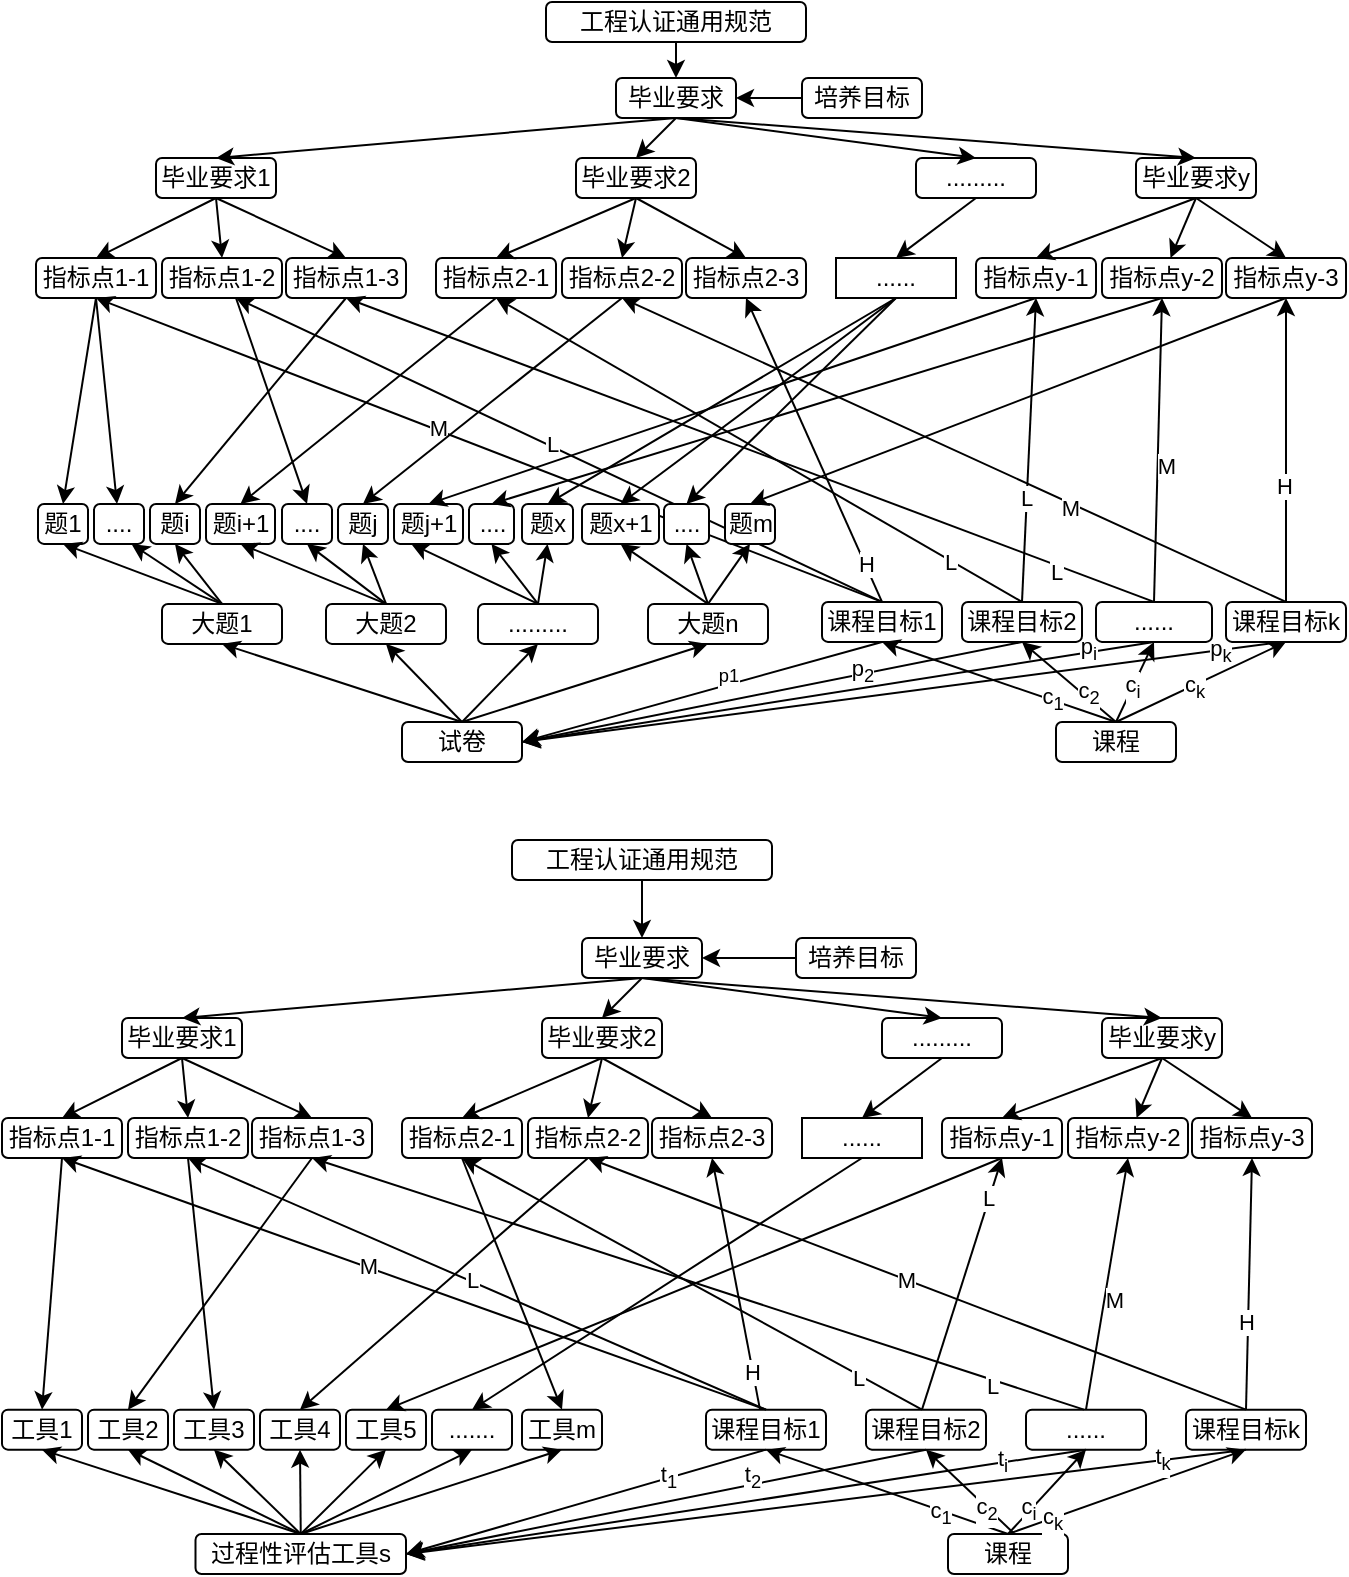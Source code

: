 <mxfile version="24.7.7">
  <diagram name="第 1 页" id="M0MhTHvx4IZhhb8VPKxF">
    <mxGraphModel dx="1434" dy="742" grid="1" gridSize="10" guides="1" tooltips="1" connect="1" arrows="1" fold="1" page="1" pageScale="1" pageWidth="827" pageHeight="1169" math="0" shadow="0">
      <root>
        <mxCell id="0" />
        <mxCell id="1" parent="0" />
        <mxCell id="d3TRPafl2YmMPk96gAk_-56" value="" style="endArrow=classic;html=1;rounded=0;entryX=0.617;entryY=1;entryDx=0;entryDy=0;entryPerimeter=0;exitX=0.5;exitY=0;exitDx=0;exitDy=0;" parent="1" source="l1RVXC4RBP18zVJXkCvL-2" target="4NmGDDG5UK57I1fCdw00-21" edge="1">
          <mxGeometry width="50" height="50" relative="1" as="geometry">
            <mxPoint x="310" y="610" as="sourcePoint" />
            <mxPoint x="360" y="560" as="targetPoint" />
          </mxGeometry>
        </mxCell>
        <mxCell id="d3TRPafl2YmMPk96gAk_-57" value="L" style="edgeLabel;html=1;align=center;verticalAlign=middle;resizable=0;points=[];" parent="d3TRPafl2YmMPk96gAk_-56" vertex="1" connectable="0">
          <mxGeometry x="0.024" y="-1" relative="1" as="geometry">
            <mxPoint as="offset" />
          </mxGeometry>
        </mxCell>
        <mxCell id="4NmGDDG5UK57I1fCdw00-1" value="&lt;div align=&quot;center&quot;&gt;培养目标&lt;/div&gt;" style="rounded=1;whiteSpace=wrap;html=1;align=center;" parent="1" vertex="1">
          <mxGeometry x="483" y="270" width="60" height="20" as="geometry" />
        </mxCell>
        <mxCell id="4NmGDDG5UK57I1fCdw00-13" value="毕业要求" style="rounded=1;whiteSpace=wrap;html=1;align=center;" parent="1" vertex="1">
          <mxGeometry x="390" y="270" width="60" height="20" as="geometry" />
        </mxCell>
        <mxCell id="4NmGDDG5UK57I1fCdw00-14" value="工程认证通用规范" style="rounded=1;whiteSpace=wrap;html=1;align=center;" parent="1" vertex="1">
          <mxGeometry x="355" y="232" width="130" height="20" as="geometry" />
        </mxCell>
        <mxCell id="4NmGDDG5UK57I1fCdw00-15" value="毕业要求1" style="rounded=1;whiteSpace=wrap;html=1;align=center;" parent="1" vertex="1">
          <mxGeometry x="160" y="310" width="60" height="20" as="geometry" />
        </mxCell>
        <mxCell id="4NmGDDG5UK57I1fCdw00-16" value="毕业要求2" style="rounded=1;whiteSpace=wrap;html=1;align=center;" parent="1" vertex="1">
          <mxGeometry x="370" y="310" width="60" height="20" as="geometry" />
        </mxCell>
        <mxCell id="4NmGDDG5UK57I1fCdw00-18" value="毕业要求y" style="rounded=1;whiteSpace=wrap;html=1;align=center;" parent="1" vertex="1">
          <mxGeometry x="650" y="310" width="60" height="20" as="geometry" />
        </mxCell>
        <mxCell id="4NmGDDG5UK57I1fCdw00-19" value="........." style="rounded=1;whiteSpace=wrap;html=1;align=center;" parent="1" vertex="1">
          <mxGeometry x="540" y="310" width="60" height="20" as="geometry" />
        </mxCell>
        <mxCell id="4NmGDDG5UK57I1fCdw00-20" value="指标点1-1" style="rounded=1;whiteSpace=wrap;html=1;align=center;" parent="1" vertex="1">
          <mxGeometry x="100" y="360" width="60" height="20" as="geometry" />
        </mxCell>
        <mxCell id="4NmGDDG5UK57I1fCdw00-21" value="指标点1-2" style="rounded=1;whiteSpace=wrap;html=1;align=center;" parent="1" vertex="1">
          <mxGeometry x="163" y="360" width="60" height="20" as="geometry" />
        </mxCell>
        <mxCell id="4NmGDDG5UK57I1fCdw00-22" value="指标点1-3" style="rounded=1;whiteSpace=wrap;html=1;align=center;" parent="1" vertex="1">
          <mxGeometry x="225" y="360" width="60" height="20" as="geometry" />
        </mxCell>
        <mxCell id="4NmGDDG5UK57I1fCdw00-24" value="指标点2-1" style="rounded=1;whiteSpace=wrap;html=1;align=center;" parent="1" vertex="1">
          <mxGeometry x="300" y="360" width="60" height="20" as="geometry" />
        </mxCell>
        <mxCell id="4NmGDDG5UK57I1fCdw00-25" value="指标点2-2" style="rounded=1;whiteSpace=wrap;html=1;align=center;" parent="1" vertex="1">
          <mxGeometry x="363" y="360" width="60" height="20" as="geometry" />
        </mxCell>
        <mxCell id="4NmGDDG5UK57I1fCdw00-26" value="指标点2-3" style="rounded=1;whiteSpace=wrap;html=1;align=center;" parent="1" vertex="1">
          <mxGeometry x="425" y="360" width="60" height="20" as="geometry" />
        </mxCell>
        <mxCell id="4NmGDDG5UK57I1fCdw00-27" value="指标点y-1" style="rounded=1;whiteSpace=wrap;html=1;align=center;" parent="1" vertex="1">
          <mxGeometry x="570" y="360" width="60" height="20" as="geometry" />
        </mxCell>
        <mxCell id="4NmGDDG5UK57I1fCdw00-28" value="指标点y-2" style="rounded=1;whiteSpace=wrap;html=1;align=center;" parent="1" vertex="1">
          <mxGeometry x="633" y="360" width="60" height="20" as="geometry" />
        </mxCell>
        <mxCell id="4NmGDDG5UK57I1fCdw00-29" value="指标点y-3" style="rounded=1;whiteSpace=wrap;html=1;align=center;" parent="1" vertex="1">
          <mxGeometry x="695" y="360" width="60" height="20" as="geometry" />
        </mxCell>
        <mxCell id="l1RVXC4RBP18zVJXkCvL-1" value="课程" style="rounded=1;whiteSpace=wrap;html=1;align=center;" parent="1" vertex="1">
          <mxGeometry x="610" y="592.0" width="60" height="20" as="geometry" />
        </mxCell>
        <mxCell id="l1RVXC4RBP18zVJXkCvL-2" value="课程目标1" style="rounded=1;whiteSpace=wrap;html=1;align=center;" parent="1" vertex="1">
          <mxGeometry x="493" y="531.96" width="60" height="20" as="geometry" />
        </mxCell>
        <mxCell id="l1RVXC4RBP18zVJXkCvL-7" value="" style="endArrow=classic;html=1;rounded=0;exitX=0.5;exitY=0;exitDx=0;exitDy=0;entryX=0.5;entryY=1;entryDx=0;entryDy=0;" parent="1" source="l1RVXC4RBP18zVJXkCvL-2" target="4NmGDDG5UK57I1fCdw00-20" edge="1">
          <mxGeometry width="50" height="50" relative="1" as="geometry">
            <mxPoint x="390" y="490" as="sourcePoint" />
            <mxPoint x="440" y="440" as="targetPoint" />
          </mxGeometry>
        </mxCell>
        <mxCell id="l1RVXC4RBP18zVJXkCvL-9" value="M" style="edgeLabel;html=1;align=center;verticalAlign=middle;resizable=0;points=[];" parent="l1RVXC4RBP18zVJXkCvL-7" vertex="1" connectable="0">
          <mxGeometry x="0.135" y="-1" relative="1" as="geometry">
            <mxPoint as="offset" />
          </mxGeometry>
        </mxCell>
        <mxCell id="l1RVXC4RBP18zVJXkCvL-16" value="" style="endArrow=classic;html=1;rounded=0;exitX=0.5;exitY=0;exitDx=0;exitDy=0;entryX=0.5;entryY=1;entryDx=0;entryDy=0;" parent="1" source="l1RVXC4RBP18zVJXkCvL-3" target="4NmGDDG5UK57I1fCdw00-27" edge="1">
          <mxGeometry width="50" height="50" relative="1" as="geometry">
            <mxPoint x="600" y="500" as="sourcePoint" />
            <mxPoint x="650" y="450" as="targetPoint" />
          </mxGeometry>
        </mxCell>
        <mxCell id="l1RVXC4RBP18zVJXkCvL-17" value="L" style="edgeLabel;html=1;align=center;verticalAlign=middle;resizable=0;points=[];" parent="l1RVXC4RBP18zVJXkCvL-16" vertex="1" connectable="0">
          <mxGeometry x="0.015" relative="1" as="geometry">
            <mxPoint x="-2" y="25" as="offset" />
          </mxGeometry>
        </mxCell>
        <mxCell id="l1RVXC4RBP18zVJXkCvL-18" value="" style="endArrow=classic;html=1;rounded=0;exitX=0.5;exitY=0;exitDx=0;exitDy=0;entryX=0.5;entryY=1;entryDx=0;entryDy=0;" parent="1" source="l1RVXC4RBP18zVJXkCvL-4" target="4NmGDDG5UK57I1fCdw00-22" edge="1">
          <mxGeometry width="50" height="50" relative="1" as="geometry">
            <mxPoint x="710" y="530" as="sourcePoint" />
            <mxPoint x="760" y="480" as="targetPoint" />
          </mxGeometry>
        </mxCell>
        <mxCell id="d3TRPafl2YmMPk96gAk_-47" value="L" style="edgeLabel;html=1;align=center;verticalAlign=middle;resizable=0;points=[];" parent="l1RVXC4RBP18zVJXkCvL-18" vertex="1" connectable="0">
          <mxGeometry x="-0.763" y="3" relative="1" as="geometry">
            <mxPoint as="offset" />
          </mxGeometry>
        </mxCell>
        <mxCell id="l1RVXC4RBP18zVJXkCvL-19" value="" style="endArrow=classic;html=1;rounded=0;exitX=0.5;exitY=0;exitDx=0;exitDy=0;entryX=0.5;entryY=1;entryDx=0;entryDy=0;" parent="1" source="l1RVXC4RBP18zVJXkCvL-4" target="4NmGDDG5UK57I1fCdw00-28" edge="1">
          <mxGeometry width="50" height="50" relative="1" as="geometry">
            <mxPoint x="690" y="560" as="sourcePoint" />
            <mxPoint x="740" y="510" as="targetPoint" />
          </mxGeometry>
        </mxCell>
        <mxCell id="d3TRPafl2YmMPk96gAk_-48" value="M" style="edgeLabel;html=1;align=center;verticalAlign=middle;resizable=0;points=[];" parent="l1RVXC4RBP18zVJXkCvL-19" vertex="1" connectable="0">
          <mxGeometry x="-0.104" y="-4" relative="1" as="geometry">
            <mxPoint as="offset" />
          </mxGeometry>
        </mxCell>
        <mxCell id="l1RVXC4RBP18zVJXkCvL-20" value="" style="endArrow=classic;html=1;rounded=0;entryX=0.5;entryY=1;entryDx=0;entryDy=0;exitX=0.5;exitY=0;exitDx=0;exitDy=0;" parent="1" source="l1RVXC4RBP18zVJXkCvL-5" target="4NmGDDG5UK57I1fCdw00-29" edge="1">
          <mxGeometry width="50" height="50" relative="1" as="geometry">
            <mxPoint x="770" y="580" as="sourcePoint" />
            <mxPoint x="820" y="530" as="targetPoint" />
          </mxGeometry>
        </mxCell>
        <mxCell id="d3TRPafl2YmMPk96gAk_-49" value="H" style="edgeLabel;html=1;align=center;verticalAlign=middle;resizable=0;points=[];" parent="l1RVXC4RBP18zVJXkCvL-20" vertex="1" connectable="0">
          <mxGeometry x="-0.235" y="1" relative="1" as="geometry">
            <mxPoint as="offset" />
          </mxGeometry>
        </mxCell>
        <mxCell id="l1RVXC4RBP18zVJXkCvL-21" value="" style="endArrow=classic;html=1;rounded=0;exitX=0.5;exitY=0;exitDx=0;exitDy=0;entryX=0.5;entryY=1;entryDx=0;entryDy=0;" parent="1" source="l1RVXC4RBP18zVJXkCvL-5" target="4NmGDDG5UK57I1fCdw00-25" edge="1">
          <mxGeometry width="50" height="50" relative="1" as="geometry">
            <mxPoint x="770" y="500" as="sourcePoint" />
            <mxPoint x="820" y="450" as="targetPoint" />
          </mxGeometry>
        </mxCell>
        <mxCell id="d3TRPafl2YmMPk96gAk_-58" value="M" style="edgeLabel;html=1;align=center;verticalAlign=middle;resizable=0;points=[];" parent="l1RVXC4RBP18zVJXkCvL-21" vertex="1" connectable="0">
          <mxGeometry x="-0.353" y="2" relative="1" as="geometry">
            <mxPoint as="offset" />
          </mxGeometry>
        </mxCell>
        <mxCell id="l1RVXC4RBP18zVJXkCvL-22" value="......" style="rounded=1;whiteSpace=wrap;html=1;align=center;arcSize=0;" parent="1" vertex="1">
          <mxGeometry x="500" y="360" width="60" height="20" as="geometry" />
        </mxCell>
        <mxCell id="l1RVXC4RBP18zVJXkCvL-23" value="" style="endArrow=classic;html=1;rounded=0;exitX=0.5;exitY=1;exitDx=0;exitDy=0;entryX=0.5;entryY=0;entryDx=0;entryDy=0;" parent="1" source="4NmGDDG5UK57I1fCdw00-15" target="4NmGDDG5UK57I1fCdw00-20" edge="1">
          <mxGeometry width="50" height="50" relative="1" as="geometry">
            <mxPoint x="390" y="460" as="sourcePoint" />
            <mxPoint x="440" y="410" as="targetPoint" />
          </mxGeometry>
        </mxCell>
        <mxCell id="l1RVXC4RBP18zVJXkCvL-24" value="" style="endArrow=classic;html=1;rounded=0;exitX=0.5;exitY=1;exitDx=0;exitDy=0;entryX=0.5;entryY=0;entryDx=0;entryDy=0;" parent="1" source="4NmGDDG5UK57I1fCdw00-15" target="4NmGDDG5UK57I1fCdw00-21" edge="1">
          <mxGeometry width="50" height="50" relative="1" as="geometry">
            <mxPoint x="390" y="460" as="sourcePoint" />
            <mxPoint x="440" y="410" as="targetPoint" />
          </mxGeometry>
        </mxCell>
        <mxCell id="l1RVXC4RBP18zVJXkCvL-25" value="" style="endArrow=classic;html=1;rounded=0;exitX=0.5;exitY=1;exitDx=0;exitDy=0;entryX=0.5;entryY=0;entryDx=0;entryDy=0;" parent="1" source="4NmGDDG5UK57I1fCdw00-15" target="4NmGDDG5UK57I1fCdw00-22" edge="1">
          <mxGeometry width="50" height="50" relative="1" as="geometry">
            <mxPoint x="410" y="470" as="sourcePoint" />
            <mxPoint x="460" y="420" as="targetPoint" />
          </mxGeometry>
        </mxCell>
        <mxCell id="l1RVXC4RBP18zVJXkCvL-26" value="" style="endArrow=classic;html=1;rounded=0;exitX=0.5;exitY=1;exitDx=0;exitDy=0;entryX=0.5;entryY=0;entryDx=0;entryDy=0;" parent="1" source="4NmGDDG5UK57I1fCdw00-16" target="4NmGDDG5UK57I1fCdw00-24" edge="1">
          <mxGeometry width="50" height="50" relative="1" as="geometry">
            <mxPoint x="390" y="460" as="sourcePoint" />
            <mxPoint x="440" y="410" as="targetPoint" />
          </mxGeometry>
        </mxCell>
        <mxCell id="l1RVXC4RBP18zVJXkCvL-27" value="" style="endArrow=classic;html=1;rounded=0;exitX=0.5;exitY=1;exitDx=0;exitDy=0;entryX=0.5;entryY=0;entryDx=0;entryDy=0;" parent="1" source="4NmGDDG5UK57I1fCdw00-16" target="4NmGDDG5UK57I1fCdw00-25" edge="1">
          <mxGeometry width="50" height="50" relative="1" as="geometry">
            <mxPoint x="390" y="460" as="sourcePoint" />
            <mxPoint x="440" y="410" as="targetPoint" />
          </mxGeometry>
        </mxCell>
        <mxCell id="l1RVXC4RBP18zVJXkCvL-28" value="" style="endArrow=classic;html=1;rounded=0;exitX=0.5;exitY=1;exitDx=0;exitDy=0;entryX=0.5;entryY=0;entryDx=0;entryDy=0;" parent="1" source="4NmGDDG5UK57I1fCdw00-16" target="4NmGDDG5UK57I1fCdw00-26" edge="1">
          <mxGeometry width="50" height="50" relative="1" as="geometry">
            <mxPoint x="390" y="460" as="sourcePoint" />
            <mxPoint x="440" y="410" as="targetPoint" />
          </mxGeometry>
        </mxCell>
        <mxCell id="l1RVXC4RBP18zVJXkCvL-29" value="" style="endArrow=classic;html=1;rounded=0;exitX=0.5;exitY=1;exitDx=0;exitDy=0;entryX=0.5;entryY=0;entryDx=0;entryDy=0;" parent="1" source="4NmGDDG5UK57I1fCdw00-19" target="l1RVXC4RBP18zVJXkCvL-22" edge="1">
          <mxGeometry width="50" height="50" relative="1" as="geometry">
            <mxPoint x="390" y="460" as="sourcePoint" />
            <mxPoint x="440" y="410" as="targetPoint" />
          </mxGeometry>
        </mxCell>
        <mxCell id="l1RVXC4RBP18zVJXkCvL-30" value="" style="endArrow=classic;html=1;rounded=0;exitX=0.5;exitY=1;exitDx=0;exitDy=0;entryX=0.5;entryY=0;entryDx=0;entryDy=0;" parent="1" source="4NmGDDG5UK57I1fCdw00-18" target="4NmGDDG5UK57I1fCdw00-27" edge="1">
          <mxGeometry width="50" height="50" relative="1" as="geometry">
            <mxPoint x="390" y="460" as="sourcePoint" />
            <mxPoint x="440" y="410" as="targetPoint" />
          </mxGeometry>
        </mxCell>
        <mxCell id="l1RVXC4RBP18zVJXkCvL-31" value="" style="endArrow=classic;html=1;rounded=0;exitX=0.5;exitY=1;exitDx=0;exitDy=0;" parent="1" source="4NmGDDG5UK57I1fCdw00-18" target="4NmGDDG5UK57I1fCdw00-28" edge="1">
          <mxGeometry width="50" height="50" relative="1" as="geometry">
            <mxPoint x="540" y="450" as="sourcePoint" />
            <mxPoint x="590" y="400" as="targetPoint" />
          </mxGeometry>
        </mxCell>
        <mxCell id="l1RVXC4RBP18zVJXkCvL-32" value="" style="endArrow=classic;html=1;rounded=0;exitX=0.5;exitY=1;exitDx=0;exitDy=0;entryX=0.5;entryY=0;entryDx=0;entryDy=0;" parent="1" source="4NmGDDG5UK57I1fCdw00-18" target="4NmGDDG5UK57I1fCdw00-29" edge="1">
          <mxGeometry width="50" height="50" relative="1" as="geometry">
            <mxPoint x="390" y="460" as="sourcePoint" />
            <mxPoint x="440" y="410" as="targetPoint" />
          </mxGeometry>
        </mxCell>
        <mxCell id="l1RVXC4RBP18zVJXkCvL-35" value="" style="endArrow=classic;html=1;rounded=0;exitX=0.5;exitY=1;exitDx=0;exitDy=0;entryX=0.5;entryY=0;entryDx=0;entryDy=0;" parent="1" source="4NmGDDG5UK57I1fCdw00-14" target="4NmGDDG5UK57I1fCdw00-13" edge="1">
          <mxGeometry width="50" height="50" relative="1" as="geometry">
            <mxPoint x="390" y="460" as="sourcePoint" />
            <mxPoint x="440" y="410" as="targetPoint" />
          </mxGeometry>
        </mxCell>
        <mxCell id="l1RVXC4RBP18zVJXkCvL-36" value="" style="endArrow=classic;html=1;rounded=0;entryX=1;entryY=0.5;entryDx=0;entryDy=0;exitX=0;exitY=0.5;exitDx=0;exitDy=0;" parent="1" source="4NmGDDG5UK57I1fCdw00-1" target="4NmGDDG5UK57I1fCdw00-13" edge="1">
          <mxGeometry width="50" height="50" relative="1" as="geometry">
            <mxPoint x="499" y="284" as="sourcePoint" />
            <mxPoint x="440" y="410" as="targetPoint" />
          </mxGeometry>
        </mxCell>
        <mxCell id="l1RVXC4RBP18zVJXkCvL-37" value="" style="endArrow=classic;html=1;rounded=0;exitX=0.5;exitY=1;exitDx=0;exitDy=0;entryX=0.5;entryY=0;entryDx=0;entryDy=0;" parent="1" source="4NmGDDG5UK57I1fCdw00-13" target="4NmGDDG5UK57I1fCdw00-15" edge="1">
          <mxGeometry width="50" height="50" relative="1" as="geometry">
            <mxPoint x="390" y="460" as="sourcePoint" />
            <mxPoint x="440" y="410" as="targetPoint" />
          </mxGeometry>
        </mxCell>
        <mxCell id="l1RVXC4RBP18zVJXkCvL-38" value="" style="endArrow=classic;html=1;rounded=0;exitX=0.5;exitY=1;exitDx=0;exitDy=0;entryX=0.5;entryY=0;entryDx=0;entryDy=0;" parent="1" source="4NmGDDG5UK57I1fCdw00-13" target="4NmGDDG5UK57I1fCdw00-16" edge="1">
          <mxGeometry width="50" height="50" relative="1" as="geometry">
            <mxPoint x="390" y="460" as="sourcePoint" />
            <mxPoint x="440" y="410" as="targetPoint" />
          </mxGeometry>
        </mxCell>
        <mxCell id="l1RVXC4RBP18zVJXkCvL-39" value="" style="endArrow=classic;html=1;rounded=0;exitX=0.5;exitY=1;exitDx=0;exitDy=0;entryX=0.5;entryY=0;entryDx=0;entryDy=0;" parent="1" source="4NmGDDG5UK57I1fCdw00-13" target="4NmGDDG5UK57I1fCdw00-19" edge="1">
          <mxGeometry width="50" height="50" relative="1" as="geometry">
            <mxPoint x="390" y="460" as="sourcePoint" />
            <mxPoint x="440" y="410" as="targetPoint" />
          </mxGeometry>
        </mxCell>
        <mxCell id="l1RVXC4RBP18zVJXkCvL-40" value="" style="endArrow=classic;html=1;rounded=0;exitX=0.5;exitY=1;exitDx=0;exitDy=0;entryX=0.5;entryY=0;entryDx=0;entryDy=0;" parent="1" source="4NmGDDG5UK57I1fCdw00-13" target="4NmGDDG5UK57I1fCdw00-18" edge="1">
          <mxGeometry width="50" height="50" relative="1" as="geometry">
            <mxPoint x="390" y="460" as="sourcePoint" />
            <mxPoint x="440" y="410" as="targetPoint" />
          </mxGeometry>
        </mxCell>
        <mxCell id="l1RVXC4RBP18zVJXkCvL-42" value="" style="endArrow=classic;html=1;rounded=0;exitX=0.5;exitY=0;exitDx=0;exitDy=0;entryX=0.5;entryY=1;entryDx=0;entryDy=0;" parent="1" source="l1RVXC4RBP18zVJXkCvL-1" target="l1RVXC4RBP18zVJXkCvL-3" edge="1">
          <mxGeometry width="50" height="50" relative="1" as="geometry">
            <mxPoint x="389" y="411.96" as="sourcePoint" />
            <mxPoint x="439" y="361.96" as="targetPoint" />
          </mxGeometry>
        </mxCell>
        <mxCell id="uMHtfoa45k0sctYAnI3z-36" value="c&lt;sub&gt;2&lt;/sub&gt;" style="edgeLabel;html=1;align=center;verticalAlign=middle;resizable=0;points=[];" parent="l1RVXC4RBP18zVJXkCvL-42" vertex="1" connectable="0">
          <mxGeometry x="-0.39" relative="1" as="geometry">
            <mxPoint y="-2" as="offset" />
          </mxGeometry>
        </mxCell>
        <mxCell id="l1RVXC4RBP18zVJXkCvL-43" value="" style="endArrow=classic;html=1;rounded=0;exitX=0.5;exitY=0;exitDx=0;exitDy=0;entryX=0.5;entryY=1;entryDx=0;entryDy=0;" parent="1" source="l1RVXC4RBP18zVJXkCvL-1" target="l1RVXC4RBP18zVJXkCvL-4" edge="1">
          <mxGeometry width="50" height="50" relative="1" as="geometry">
            <mxPoint x="389" y="411.96" as="sourcePoint" />
            <mxPoint x="439" y="361.96" as="targetPoint" />
          </mxGeometry>
        </mxCell>
        <mxCell id="uMHtfoa45k0sctYAnI3z-37" value="c&lt;sub&gt;i&lt;/sub&gt;" style="edgeLabel;html=1;align=center;verticalAlign=middle;resizable=0;points=[];" parent="l1RVXC4RBP18zVJXkCvL-43" vertex="1" connectable="0">
          <mxGeometry x="-0.132" relative="1" as="geometry">
            <mxPoint as="offset" />
          </mxGeometry>
        </mxCell>
        <mxCell id="l1RVXC4RBP18zVJXkCvL-45" value="试卷" style="rounded=1;whiteSpace=wrap;html=1;align=center;" parent="1" vertex="1">
          <mxGeometry x="283" y="592.0" width="60" height="20" as="geometry" />
        </mxCell>
        <mxCell id="l1RVXC4RBP18zVJXkCvL-47" value="大题1" style="rounded=1;whiteSpace=wrap;html=1;align=center;" parent="1" vertex="1">
          <mxGeometry x="163" y="532.96" width="60" height="20" as="geometry" />
        </mxCell>
        <mxCell id="l1RVXC4RBP18zVJXkCvL-48" value="大题2" style="rounded=1;whiteSpace=wrap;html=1;align=center;" parent="1" vertex="1">
          <mxGeometry x="245" y="532.96" width="60" height="20" as="geometry" />
        </mxCell>
        <mxCell id="l1RVXC4RBP18zVJXkCvL-49" value="........." style="rounded=1;whiteSpace=wrap;html=1;align=center;" parent="1" vertex="1">
          <mxGeometry x="321" y="532.96" width="60" height="20" as="geometry" />
        </mxCell>
        <mxCell id="l1RVXC4RBP18zVJXkCvL-50" value="大题n" style="rounded=1;whiteSpace=wrap;html=1;align=center;" parent="1" vertex="1">
          <mxGeometry x="406" y="532.96" width="60" height="20" as="geometry" />
        </mxCell>
        <mxCell id="l1RVXC4RBP18zVJXkCvL-51" value="题1" style="rounded=1;whiteSpace=wrap;html=1;align=center;" parent="1" vertex="1">
          <mxGeometry x="101" y="482.96" width="25" height="20" as="geometry" />
        </mxCell>
        <mxCell id="d3TRPafl2YmMPk96gAk_-1" value="...." style="rounded=1;whiteSpace=wrap;html=1;align=center;" parent="1" vertex="1">
          <mxGeometry x="129" y="482.96" width="25" height="20" as="geometry" />
        </mxCell>
        <mxCell id="d3TRPafl2YmMPk96gAk_-2" value="题i" style="rounded=1;whiteSpace=wrap;html=1;align=center;" parent="1" vertex="1">
          <mxGeometry x="157" y="482.96" width="25" height="20" as="geometry" />
        </mxCell>
        <mxCell id="d3TRPafl2YmMPk96gAk_-3" value="题i+1" style="rounded=1;whiteSpace=wrap;html=1;align=center;" parent="1" vertex="1">
          <mxGeometry x="185" y="482.96" width="34.5" height="20" as="geometry" />
        </mxCell>
        <mxCell id="d3TRPafl2YmMPk96gAk_-4" value="...." style="rounded=1;whiteSpace=wrap;html=1;align=center;" parent="1" vertex="1">
          <mxGeometry x="223" y="482.96" width="25" height="20" as="geometry" />
        </mxCell>
        <mxCell id="d3TRPafl2YmMPk96gAk_-5" value="题j" style="rounded=1;whiteSpace=wrap;html=1;align=center;" parent="1" vertex="1">
          <mxGeometry x="251" y="482.96" width="25" height="20" as="geometry" />
        </mxCell>
        <mxCell id="d3TRPafl2YmMPk96gAk_-6" value="题j+1" style="rounded=1;whiteSpace=wrap;html=1;align=center;" parent="1" vertex="1">
          <mxGeometry x="279" y="482.96" width="34.5" height="20" as="geometry" />
        </mxCell>
        <mxCell id="d3TRPafl2YmMPk96gAk_-7" value="...." style="rounded=1;whiteSpace=wrap;html=1;align=center;" parent="1" vertex="1">
          <mxGeometry x="316.5" y="482.96" width="22.5" height="20" as="geometry" />
        </mxCell>
        <mxCell id="d3TRPafl2YmMPk96gAk_-9" value="题m" style="rounded=1;whiteSpace=wrap;html=1;align=center;" parent="1" vertex="1">
          <mxGeometry x="444.5" y="482.96" width="25" height="20" as="geometry" />
        </mxCell>
        <mxCell id="d3TRPafl2YmMPk96gAk_-10" value="题x+1" style="rounded=1;whiteSpace=wrap;html=1;align=center;" parent="1" vertex="1">
          <mxGeometry x="373" y="482.96" width="38.5" height="20" as="geometry" />
        </mxCell>
        <mxCell id="d3TRPafl2YmMPk96gAk_-17" value="" style="endArrow=classic;html=1;rounded=0;exitX=0.5;exitY=1;exitDx=0;exitDy=0;entryX=0.5;entryY=0;entryDx=0;entryDy=0;" parent="1" source="4NmGDDG5UK57I1fCdw00-20" target="l1RVXC4RBP18zVJXkCvL-51" edge="1">
          <mxGeometry width="50" height="50" relative="1" as="geometry">
            <mxPoint x="310" y="520" as="sourcePoint" />
            <mxPoint x="360" y="470" as="targetPoint" />
          </mxGeometry>
        </mxCell>
        <mxCell id="d3TRPafl2YmMPk96gAk_-18" value="" style="endArrow=classic;html=1;rounded=0;" parent="1" target="d3TRPafl2YmMPk96gAk_-1" edge="1">
          <mxGeometry width="50" height="50" relative="1" as="geometry">
            <mxPoint x="130" y="380" as="sourcePoint" />
            <mxPoint x="360" y="470" as="targetPoint" />
          </mxGeometry>
        </mxCell>
        <mxCell id="d3TRPafl2YmMPk96gAk_-19" value="" style="endArrow=classic;html=1;rounded=0;exitX=0.5;exitY=1;exitDx=0;exitDy=0;entryX=0.5;entryY=0;entryDx=0;entryDy=0;" parent="1" source="4NmGDDG5UK57I1fCdw00-22" target="d3TRPafl2YmMPk96gAk_-2" edge="1">
          <mxGeometry width="50" height="50" relative="1" as="geometry">
            <mxPoint x="310" y="520" as="sourcePoint" />
            <mxPoint x="360" y="470" as="targetPoint" />
          </mxGeometry>
        </mxCell>
        <mxCell id="d3TRPafl2YmMPk96gAk_-20" value="" style="endArrow=classic;html=1;rounded=0;exitX=0.5;exitY=1;exitDx=0;exitDy=0;entryX=0.5;entryY=0;entryDx=0;entryDy=0;" parent="1" source="4NmGDDG5UK57I1fCdw00-24" target="d3TRPafl2YmMPk96gAk_-3" edge="1">
          <mxGeometry width="50" height="50" relative="1" as="geometry">
            <mxPoint x="310" y="520" as="sourcePoint" />
            <mxPoint x="360" y="470" as="targetPoint" />
          </mxGeometry>
        </mxCell>
        <mxCell id="d3TRPafl2YmMPk96gAk_-23" value="" style="endArrow=classic;html=1;rounded=0;entryX=0.5;entryY=0;entryDx=0;entryDy=0;" parent="1" target="d3TRPafl2YmMPk96gAk_-4" edge="1">
          <mxGeometry width="50" height="50" relative="1" as="geometry">
            <mxPoint x="200" y="380" as="sourcePoint" />
            <mxPoint x="360" y="470" as="targetPoint" />
          </mxGeometry>
        </mxCell>
        <mxCell id="d3TRPafl2YmMPk96gAk_-24" value="" style="endArrow=classic;html=1;rounded=0;exitX=0.5;exitY=1;exitDx=0;exitDy=0;entryX=0.5;entryY=0;entryDx=0;entryDy=0;" parent="1" source="4NmGDDG5UK57I1fCdw00-25" target="d3TRPafl2YmMPk96gAk_-5" edge="1">
          <mxGeometry width="50" height="50" relative="1" as="geometry">
            <mxPoint x="310" y="520" as="sourcePoint" />
            <mxPoint x="360" y="470" as="targetPoint" />
          </mxGeometry>
        </mxCell>
        <mxCell id="d3TRPafl2YmMPk96gAk_-25" value="" style="endArrow=classic;html=1;rounded=0;exitX=0.5;exitY=1;exitDx=0;exitDy=0;entryX=0.5;entryY=0;entryDx=0;entryDy=0;" parent="1" source="4NmGDDG5UK57I1fCdw00-27" target="d3TRPafl2YmMPk96gAk_-6" edge="1">
          <mxGeometry width="50" height="50" relative="1" as="geometry">
            <mxPoint x="310" y="520" as="sourcePoint" />
            <mxPoint x="360" y="470" as="targetPoint" />
          </mxGeometry>
        </mxCell>
        <mxCell id="d3TRPafl2YmMPk96gAk_-26" value="" style="endArrow=classic;html=1;rounded=0;entryX=0.5;entryY=0;entryDx=0;entryDy=0;exitX=0.5;exitY=1;exitDx=0;exitDy=0;" parent="1" source="4NmGDDG5UK57I1fCdw00-28" target="d3TRPafl2YmMPk96gAk_-7" edge="1">
          <mxGeometry width="50" height="50" relative="1" as="geometry">
            <mxPoint x="310" y="520" as="sourcePoint" />
            <mxPoint x="360" y="470" as="targetPoint" />
          </mxGeometry>
        </mxCell>
        <mxCell id="d3TRPafl2YmMPk96gAk_-27" value="" style="endArrow=classic;html=1;rounded=0;entryX=0.5;entryY=0;entryDx=0;entryDy=0;exitX=0.5;exitY=1;exitDx=0;exitDy=0;" parent="1" source="4NmGDDG5UK57I1fCdw00-29" target="d3TRPafl2YmMPk96gAk_-9" edge="1">
          <mxGeometry width="50" height="50" relative="1" as="geometry">
            <mxPoint x="310" y="520" as="sourcePoint" />
            <mxPoint x="360" y="470" as="targetPoint" />
          </mxGeometry>
        </mxCell>
        <mxCell id="d3TRPafl2YmMPk96gAk_-28" value="" style="endArrow=classic;html=1;rounded=0;exitX=0.5;exitY=1;exitDx=0;exitDy=0;entryX=0.5;entryY=0;entryDx=0;entryDy=0;" parent="1" source="l1RVXC4RBP18zVJXkCvL-22" target="d3TRPafl2YmMPk96gAk_-10" edge="1">
          <mxGeometry width="50" height="50" relative="1" as="geometry">
            <mxPoint x="310" y="520" as="sourcePoint" />
            <mxPoint x="360" y="470" as="targetPoint" />
          </mxGeometry>
        </mxCell>
        <mxCell id="d3TRPafl2YmMPk96gAk_-29" value="" style="endArrow=classic;html=1;rounded=0;exitX=0.5;exitY=0;exitDx=0;exitDy=0;entryX=0.5;entryY=1;entryDx=0;entryDy=0;" parent="1" source="l1RVXC4RBP18zVJXkCvL-45" target="l1RVXC4RBP18zVJXkCvL-47" edge="1">
          <mxGeometry width="50" height="50" relative="1" as="geometry">
            <mxPoint x="293" y="392.96" as="sourcePoint" />
            <mxPoint x="343" y="342.96" as="targetPoint" />
          </mxGeometry>
        </mxCell>
        <mxCell id="d3TRPafl2YmMPk96gAk_-30" value="" style="endArrow=classic;html=1;rounded=0;entryX=0.5;entryY=1;entryDx=0;entryDy=0;exitX=0.5;exitY=0;exitDx=0;exitDy=0;" parent="1" source="l1RVXC4RBP18zVJXkCvL-45" target="l1RVXC4RBP18zVJXkCvL-48" edge="1">
          <mxGeometry width="50" height="50" relative="1" as="geometry">
            <mxPoint x="253" y="582.96" as="sourcePoint" />
            <mxPoint x="343" y="342.96" as="targetPoint" />
          </mxGeometry>
        </mxCell>
        <mxCell id="d3TRPafl2YmMPk96gAk_-31" value="" style="endArrow=classic;html=1;rounded=0;exitX=0.5;exitY=0;exitDx=0;exitDy=0;entryX=0.5;entryY=1;entryDx=0;entryDy=0;" parent="1" source="l1RVXC4RBP18zVJXkCvL-45" target="l1RVXC4RBP18zVJXkCvL-49" edge="1">
          <mxGeometry width="50" height="50" relative="1" as="geometry">
            <mxPoint x="293" y="392.96" as="sourcePoint" />
            <mxPoint x="343" y="342.96" as="targetPoint" />
          </mxGeometry>
        </mxCell>
        <mxCell id="d3TRPafl2YmMPk96gAk_-32" value="" style="endArrow=classic;html=1;rounded=0;exitX=0.5;exitY=0;exitDx=0;exitDy=0;entryX=0.5;entryY=1;entryDx=0;entryDy=0;" parent="1" source="l1RVXC4RBP18zVJXkCvL-45" target="l1RVXC4RBP18zVJXkCvL-50" edge="1">
          <mxGeometry width="50" height="50" relative="1" as="geometry">
            <mxPoint x="293" y="392.96" as="sourcePoint" />
            <mxPoint x="343" y="342.96" as="targetPoint" />
          </mxGeometry>
        </mxCell>
        <mxCell id="d3TRPafl2YmMPk96gAk_-34" value="" style="endArrow=classic;html=1;rounded=0;exitX=0.5;exitY=0;exitDx=0;exitDy=0;entryX=0.5;entryY=1;entryDx=0;entryDy=0;" parent="1" source="l1RVXC4RBP18zVJXkCvL-47" target="l1RVXC4RBP18zVJXkCvL-51" edge="1">
          <mxGeometry width="50" height="50" relative="1" as="geometry">
            <mxPoint x="293" y="392.96" as="sourcePoint" />
            <mxPoint x="343" y="342.96" as="targetPoint" />
          </mxGeometry>
        </mxCell>
        <mxCell id="d3TRPafl2YmMPk96gAk_-35" value="" style="endArrow=classic;html=1;rounded=0;exitX=0.5;exitY=0;exitDx=0;exitDy=0;entryX=0.75;entryY=1;entryDx=0;entryDy=0;" parent="1" source="l1RVXC4RBP18zVJXkCvL-47" target="d3TRPafl2YmMPk96gAk_-1" edge="1">
          <mxGeometry width="50" height="50" relative="1" as="geometry">
            <mxPoint x="293" y="392.96" as="sourcePoint" />
            <mxPoint x="343" y="342.96" as="targetPoint" />
          </mxGeometry>
        </mxCell>
        <mxCell id="d3TRPafl2YmMPk96gAk_-36" value="" style="endArrow=classic;html=1;rounded=0;exitX=0.5;exitY=0;exitDx=0;exitDy=0;entryX=0.5;entryY=1;entryDx=0;entryDy=0;" parent="1" source="l1RVXC4RBP18zVJXkCvL-47" target="d3TRPafl2YmMPk96gAk_-2" edge="1">
          <mxGeometry width="50" height="50" relative="1" as="geometry">
            <mxPoint x="293" y="392.96" as="sourcePoint" />
            <mxPoint x="343" y="342.96" as="targetPoint" />
          </mxGeometry>
        </mxCell>
        <mxCell id="d3TRPafl2YmMPk96gAk_-37" value="" style="endArrow=classic;html=1;rounded=0;entryX=0.5;entryY=1;entryDx=0;entryDy=0;exitX=0.5;exitY=0;exitDx=0;exitDy=0;" parent="1" source="l1RVXC4RBP18zVJXkCvL-48" target="d3TRPafl2YmMPk96gAk_-3" edge="1">
          <mxGeometry width="50" height="50" relative="1" as="geometry">
            <mxPoint x="200" y="530" as="sourcePoint" />
            <mxPoint x="343" y="342.96" as="targetPoint" />
          </mxGeometry>
        </mxCell>
        <mxCell id="d3TRPafl2YmMPk96gAk_-38" value="" style="endArrow=classic;html=1;rounded=0;exitX=0.5;exitY=0;exitDx=0;exitDy=0;entryX=0.5;entryY=1;entryDx=0;entryDy=0;" parent="1" source="l1RVXC4RBP18zVJXkCvL-48" target="d3TRPafl2YmMPk96gAk_-4" edge="1">
          <mxGeometry width="50" height="50" relative="1" as="geometry">
            <mxPoint x="293" y="392.96" as="sourcePoint" />
            <mxPoint x="343" y="342.96" as="targetPoint" />
          </mxGeometry>
        </mxCell>
        <mxCell id="d3TRPafl2YmMPk96gAk_-39" value="" style="endArrow=classic;html=1;rounded=0;exitX=0.5;exitY=0;exitDx=0;exitDy=0;entryX=0.5;entryY=1;entryDx=0;entryDy=0;" parent="1" source="l1RVXC4RBP18zVJXkCvL-48" target="d3TRPafl2YmMPk96gAk_-5" edge="1">
          <mxGeometry width="50" height="50" relative="1" as="geometry">
            <mxPoint x="293" y="392.96" as="sourcePoint" />
            <mxPoint x="343" y="342.96" as="targetPoint" />
          </mxGeometry>
        </mxCell>
        <mxCell id="d3TRPafl2YmMPk96gAk_-40" value="" style="endArrow=classic;html=1;rounded=0;exitX=0.5;exitY=0;exitDx=0;exitDy=0;entryX=0.25;entryY=1;entryDx=0;entryDy=0;" parent="1" source="l1RVXC4RBP18zVJXkCvL-49" target="d3TRPafl2YmMPk96gAk_-6" edge="1">
          <mxGeometry width="50" height="50" relative="1" as="geometry">
            <mxPoint x="293" y="392.96" as="sourcePoint" />
            <mxPoint x="293" y="512.96" as="targetPoint" />
          </mxGeometry>
        </mxCell>
        <mxCell id="d3TRPafl2YmMPk96gAk_-41" value="" style="endArrow=classic;html=1;rounded=0;exitX=0.5;exitY=0;exitDx=0;exitDy=0;entryX=0.5;entryY=1;entryDx=0;entryDy=0;" parent="1" source="l1RVXC4RBP18zVJXkCvL-49" target="d3TRPafl2YmMPk96gAk_-7" edge="1">
          <mxGeometry width="50" height="50" relative="1" as="geometry">
            <mxPoint x="293" y="392.96" as="sourcePoint" />
            <mxPoint x="343" y="342.96" as="targetPoint" />
          </mxGeometry>
        </mxCell>
        <mxCell id="d3TRPafl2YmMPk96gAk_-42" value="" style="endArrow=classic;html=1;rounded=0;exitX=0.5;exitY=0;exitDx=0;exitDy=0;entryX=0.5;entryY=1;entryDx=0;entryDy=0;" parent="1" source="l1RVXC4RBP18zVJXkCvL-49" target="uMHtfoa45k0sctYAnI3z-1" edge="1">
          <mxGeometry width="50" height="50" relative="1" as="geometry">
            <mxPoint x="293" y="392.96" as="sourcePoint" />
            <mxPoint x="343" y="342.96" as="targetPoint" />
          </mxGeometry>
        </mxCell>
        <mxCell id="d3TRPafl2YmMPk96gAk_-43" value="" style="endArrow=classic;html=1;rounded=0;exitX=0.5;exitY=0;exitDx=0;exitDy=0;entryX=0.5;entryY=1;entryDx=0;entryDy=0;" parent="1" source="l1RVXC4RBP18zVJXkCvL-50" target="d3TRPafl2YmMPk96gAk_-9" edge="1">
          <mxGeometry width="50" height="50" relative="1" as="geometry">
            <mxPoint x="293" y="392.96" as="sourcePoint" />
            <mxPoint x="430" y="502.96" as="targetPoint" />
          </mxGeometry>
        </mxCell>
        <mxCell id="d3TRPafl2YmMPk96gAk_-52" value="" style="endArrow=classic;html=1;rounded=0;entryX=0.5;entryY=1;entryDx=0;entryDy=0;exitX=0.5;exitY=0;exitDx=0;exitDy=0;" parent="1" source="l1RVXC4RBP18zVJXkCvL-2" target="4NmGDDG5UK57I1fCdw00-26" edge="1">
          <mxGeometry width="50" height="50" relative="1" as="geometry">
            <mxPoint x="310" y="610" as="sourcePoint" />
            <mxPoint x="360" y="560" as="targetPoint" />
          </mxGeometry>
        </mxCell>
        <mxCell id="d3TRPafl2YmMPk96gAk_-53" value="H" style="edgeLabel;html=1;align=center;verticalAlign=middle;resizable=0;points=[];" parent="d3TRPafl2YmMPk96gAk_-52" vertex="1" connectable="0">
          <mxGeometry x="-0.692" y="1" relative="1" as="geometry">
            <mxPoint x="3" y="4" as="offset" />
          </mxGeometry>
        </mxCell>
        <mxCell id="d3TRPafl2YmMPk96gAk_-54" value="" style="endArrow=classic;html=1;rounded=0;entryX=0.5;entryY=1;entryDx=0;entryDy=0;exitX=0.5;exitY=0;exitDx=0;exitDy=0;" parent="1" source="l1RVXC4RBP18zVJXkCvL-3" target="4NmGDDG5UK57I1fCdw00-24" edge="1">
          <mxGeometry width="50" height="50" relative="1" as="geometry">
            <mxPoint x="310" y="610" as="sourcePoint" />
            <mxPoint x="360" y="560" as="targetPoint" />
          </mxGeometry>
        </mxCell>
        <mxCell id="d3TRPafl2YmMPk96gAk_-55" value="&lt;div&gt;L&lt;/div&gt;" style="edgeLabel;html=1;align=center;verticalAlign=middle;resizable=0;points=[];" parent="d3TRPafl2YmMPk96gAk_-54" vertex="1" connectable="0">
          <mxGeometry x="-0.727" y="1" relative="1" as="geometry">
            <mxPoint as="offset" />
          </mxGeometry>
        </mxCell>
        <mxCell id="d3TRPafl2YmMPk96gAk_-170" value="&lt;div align=&quot;center&quot;&gt;培养目标&lt;/div&gt;" style="rounded=1;whiteSpace=wrap;html=1;align=center;" parent="1" vertex="1">
          <mxGeometry x="480" y="700" width="60" height="20" as="geometry" />
        </mxCell>
        <mxCell id="d3TRPafl2YmMPk96gAk_-171" value="毕业要求" style="rounded=1;whiteSpace=wrap;html=1;align=center;" parent="1" vertex="1">
          <mxGeometry x="373" y="700" width="60" height="20" as="geometry" />
        </mxCell>
        <mxCell id="d3TRPafl2YmMPk96gAk_-172" value="工程认证通用规范" style="rounded=1;whiteSpace=wrap;html=1;align=center;" parent="1" vertex="1">
          <mxGeometry x="338" y="651" width="130" height="20" as="geometry" />
        </mxCell>
        <mxCell id="d3TRPafl2YmMPk96gAk_-173" value="毕业要求1" style="rounded=1;whiteSpace=wrap;html=1;align=center;" parent="1" vertex="1">
          <mxGeometry x="143" y="740" width="60" height="20" as="geometry" />
        </mxCell>
        <mxCell id="d3TRPafl2YmMPk96gAk_-174" value="毕业要求2" style="rounded=1;whiteSpace=wrap;html=1;align=center;" parent="1" vertex="1">
          <mxGeometry x="353" y="740" width="60" height="20" as="geometry" />
        </mxCell>
        <mxCell id="d3TRPafl2YmMPk96gAk_-175" value="毕业要求y" style="rounded=1;whiteSpace=wrap;html=1;align=center;" parent="1" vertex="1">
          <mxGeometry x="633" y="740" width="60" height="20" as="geometry" />
        </mxCell>
        <mxCell id="d3TRPafl2YmMPk96gAk_-176" value="........." style="rounded=1;whiteSpace=wrap;html=1;align=center;" parent="1" vertex="1">
          <mxGeometry x="523" y="740" width="60" height="20" as="geometry" />
        </mxCell>
        <mxCell id="d3TRPafl2YmMPk96gAk_-177" value="指标点1-1" style="rounded=1;whiteSpace=wrap;html=1;align=center;" parent="1" vertex="1">
          <mxGeometry x="83" y="790" width="60" height="20" as="geometry" />
        </mxCell>
        <mxCell id="d3TRPafl2YmMPk96gAk_-178" value="指标点1-2" style="rounded=1;whiteSpace=wrap;html=1;align=center;" parent="1" vertex="1">
          <mxGeometry x="146" y="790" width="60" height="20" as="geometry" />
        </mxCell>
        <mxCell id="d3TRPafl2YmMPk96gAk_-179" value="指标点1-3" style="rounded=1;whiteSpace=wrap;html=1;align=center;" parent="1" vertex="1">
          <mxGeometry x="208" y="790" width="60" height="20" as="geometry" />
        </mxCell>
        <mxCell id="d3TRPafl2YmMPk96gAk_-180" value="指标点2-1" style="rounded=1;whiteSpace=wrap;html=1;align=center;" parent="1" vertex="1">
          <mxGeometry x="283" y="790" width="60" height="20" as="geometry" />
        </mxCell>
        <mxCell id="d3TRPafl2YmMPk96gAk_-181" value="指标点2-2" style="rounded=1;whiteSpace=wrap;html=1;align=center;" parent="1" vertex="1">
          <mxGeometry x="346" y="790" width="60" height="20" as="geometry" />
        </mxCell>
        <mxCell id="d3TRPafl2YmMPk96gAk_-182" value="指标点2-3" style="rounded=1;whiteSpace=wrap;html=1;align=center;" parent="1" vertex="1">
          <mxGeometry x="408" y="790" width="60" height="20" as="geometry" />
        </mxCell>
        <mxCell id="d3TRPafl2YmMPk96gAk_-183" value="指标点y-1" style="rounded=1;whiteSpace=wrap;html=1;align=center;" parent="1" vertex="1">
          <mxGeometry x="553" y="790" width="60" height="20" as="geometry" />
        </mxCell>
        <mxCell id="d3TRPafl2YmMPk96gAk_-184" value="指标点y-2" style="rounded=1;whiteSpace=wrap;html=1;align=center;" parent="1" vertex="1">
          <mxGeometry x="616" y="790" width="60" height="20" as="geometry" />
        </mxCell>
        <mxCell id="d3TRPafl2YmMPk96gAk_-185" value="指标点y-3" style="rounded=1;whiteSpace=wrap;html=1;align=center;" parent="1" vertex="1">
          <mxGeometry x="678" y="790" width="60" height="20" as="geometry" />
        </mxCell>
        <mxCell id="d3TRPafl2YmMPk96gAk_-186" value="......" style="rounded=1;whiteSpace=wrap;html=1;align=center;arcSize=0;" parent="1" vertex="1">
          <mxGeometry x="483" y="790" width="60" height="20" as="geometry" />
        </mxCell>
        <mxCell id="d3TRPafl2YmMPk96gAk_-187" value="" style="endArrow=classic;html=1;rounded=0;exitX=0.5;exitY=1;exitDx=0;exitDy=0;entryX=0.5;entryY=0;entryDx=0;entryDy=0;" parent="1" source="d3TRPafl2YmMPk96gAk_-173" target="d3TRPafl2YmMPk96gAk_-177" edge="1">
          <mxGeometry width="50" height="50" relative="1" as="geometry">
            <mxPoint x="373" y="890" as="sourcePoint" />
            <mxPoint x="423" y="840" as="targetPoint" />
          </mxGeometry>
        </mxCell>
        <mxCell id="d3TRPafl2YmMPk96gAk_-188" value="" style="endArrow=classic;html=1;rounded=0;exitX=0.5;exitY=1;exitDx=0;exitDy=0;entryX=0.5;entryY=0;entryDx=0;entryDy=0;" parent="1" source="d3TRPafl2YmMPk96gAk_-173" target="d3TRPafl2YmMPk96gAk_-178" edge="1">
          <mxGeometry width="50" height="50" relative="1" as="geometry">
            <mxPoint x="373" y="890" as="sourcePoint" />
            <mxPoint x="423" y="840" as="targetPoint" />
          </mxGeometry>
        </mxCell>
        <mxCell id="d3TRPafl2YmMPk96gAk_-189" value="" style="endArrow=classic;html=1;rounded=0;exitX=0.5;exitY=1;exitDx=0;exitDy=0;entryX=0.5;entryY=0;entryDx=0;entryDy=0;" parent="1" source="d3TRPafl2YmMPk96gAk_-173" target="d3TRPafl2YmMPk96gAk_-179" edge="1">
          <mxGeometry width="50" height="50" relative="1" as="geometry">
            <mxPoint x="393" y="900" as="sourcePoint" />
            <mxPoint x="443" y="850" as="targetPoint" />
          </mxGeometry>
        </mxCell>
        <mxCell id="d3TRPafl2YmMPk96gAk_-190" value="" style="endArrow=classic;html=1;rounded=0;exitX=0.5;exitY=1;exitDx=0;exitDy=0;entryX=0.5;entryY=0;entryDx=0;entryDy=0;" parent="1" source="d3TRPafl2YmMPk96gAk_-174" target="d3TRPafl2YmMPk96gAk_-180" edge="1">
          <mxGeometry width="50" height="50" relative="1" as="geometry">
            <mxPoint x="373" y="890" as="sourcePoint" />
            <mxPoint x="423" y="840" as="targetPoint" />
          </mxGeometry>
        </mxCell>
        <mxCell id="d3TRPafl2YmMPk96gAk_-191" value="" style="endArrow=classic;html=1;rounded=0;exitX=0.5;exitY=1;exitDx=0;exitDy=0;entryX=0.5;entryY=0;entryDx=0;entryDy=0;" parent="1" source="d3TRPafl2YmMPk96gAk_-174" target="d3TRPafl2YmMPk96gAk_-181" edge="1">
          <mxGeometry width="50" height="50" relative="1" as="geometry">
            <mxPoint x="373" y="890" as="sourcePoint" />
            <mxPoint x="423" y="840" as="targetPoint" />
          </mxGeometry>
        </mxCell>
        <mxCell id="d3TRPafl2YmMPk96gAk_-192" value="" style="endArrow=classic;html=1;rounded=0;exitX=0.5;exitY=1;exitDx=0;exitDy=0;entryX=0.5;entryY=0;entryDx=0;entryDy=0;" parent="1" source="d3TRPafl2YmMPk96gAk_-174" target="d3TRPafl2YmMPk96gAk_-182" edge="1">
          <mxGeometry width="50" height="50" relative="1" as="geometry">
            <mxPoint x="373" y="890" as="sourcePoint" />
            <mxPoint x="423" y="840" as="targetPoint" />
          </mxGeometry>
        </mxCell>
        <mxCell id="d3TRPafl2YmMPk96gAk_-193" value="" style="endArrow=classic;html=1;rounded=0;exitX=0.5;exitY=1;exitDx=0;exitDy=0;entryX=0.5;entryY=0;entryDx=0;entryDy=0;" parent="1" source="d3TRPafl2YmMPk96gAk_-176" target="d3TRPafl2YmMPk96gAk_-186" edge="1">
          <mxGeometry width="50" height="50" relative="1" as="geometry">
            <mxPoint x="373" y="890" as="sourcePoint" />
            <mxPoint x="423" y="840" as="targetPoint" />
          </mxGeometry>
        </mxCell>
        <mxCell id="d3TRPafl2YmMPk96gAk_-194" value="" style="endArrow=classic;html=1;rounded=0;exitX=0.5;exitY=1;exitDx=0;exitDy=0;entryX=0.5;entryY=0;entryDx=0;entryDy=0;" parent="1" source="d3TRPafl2YmMPk96gAk_-175" target="d3TRPafl2YmMPk96gAk_-183" edge="1">
          <mxGeometry width="50" height="50" relative="1" as="geometry">
            <mxPoint x="373" y="890" as="sourcePoint" />
            <mxPoint x="423" y="840" as="targetPoint" />
          </mxGeometry>
        </mxCell>
        <mxCell id="d3TRPafl2YmMPk96gAk_-195" value="" style="endArrow=classic;html=1;rounded=0;exitX=0.5;exitY=1;exitDx=0;exitDy=0;" parent="1" source="d3TRPafl2YmMPk96gAk_-175" target="d3TRPafl2YmMPk96gAk_-184" edge="1">
          <mxGeometry width="50" height="50" relative="1" as="geometry">
            <mxPoint x="523" y="880" as="sourcePoint" />
            <mxPoint x="573" y="830" as="targetPoint" />
          </mxGeometry>
        </mxCell>
        <mxCell id="d3TRPafl2YmMPk96gAk_-196" value="" style="endArrow=classic;html=1;rounded=0;exitX=0.5;exitY=1;exitDx=0;exitDy=0;entryX=0.5;entryY=0;entryDx=0;entryDy=0;" parent="1" source="d3TRPafl2YmMPk96gAk_-175" target="d3TRPafl2YmMPk96gAk_-185" edge="1">
          <mxGeometry width="50" height="50" relative="1" as="geometry">
            <mxPoint x="373" y="890" as="sourcePoint" />
            <mxPoint x="423" y="840" as="targetPoint" />
          </mxGeometry>
        </mxCell>
        <mxCell id="d3TRPafl2YmMPk96gAk_-197" value="" style="endArrow=classic;html=1;rounded=0;exitX=0.5;exitY=1;exitDx=0;exitDy=0;entryX=0.5;entryY=0;entryDx=0;entryDy=0;" parent="1" source="d3TRPafl2YmMPk96gAk_-172" target="d3TRPafl2YmMPk96gAk_-171" edge="1">
          <mxGeometry width="50" height="50" relative="1" as="geometry">
            <mxPoint x="373" y="890" as="sourcePoint" />
            <mxPoint x="423" y="840" as="targetPoint" />
          </mxGeometry>
        </mxCell>
        <mxCell id="d3TRPafl2YmMPk96gAk_-198" value="" style="endArrow=classic;html=1;rounded=0;exitX=0;exitY=0.5;exitDx=0;exitDy=0;entryX=1;entryY=0.5;entryDx=0;entryDy=0;" parent="1" source="d3TRPafl2YmMPk96gAk_-170" target="d3TRPafl2YmMPk96gAk_-171" edge="1">
          <mxGeometry width="50" height="50" relative="1" as="geometry">
            <mxPoint x="373" y="890" as="sourcePoint" />
            <mxPoint x="423" y="840" as="targetPoint" />
          </mxGeometry>
        </mxCell>
        <mxCell id="d3TRPafl2YmMPk96gAk_-199" value="" style="endArrow=classic;html=1;rounded=0;exitX=0.5;exitY=1;exitDx=0;exitDy=0;entryX=0.5;entryY=0;entryDx=0;entryDy=0;" parent="1" source="d3TRPafl2YmMPk96gAk_-171" target="d3TRPafl2YmMPk96gAk_-173" edge="1">
          <mxGeometry width="50" height="50" relative="1" as="geometry">
            <mxPoint x="373" y="890" as="sourcePoint" />
            <mxPoint x="423" y="840" as="targetPoint" />
          </mxGeometry>
        </mxCell>
        <mxCell id="d3TRPafl2YmMPk96gAk_-200" value="" style="endArrow=classic;html=1;rounded=0;exitX=0.5;exitY=1;exitDx=0;exitDy=0;entryX=0.5;entryY=0;entryDx=0;entryDy=0;" parent="1" source="d3TRPafl2YmMPk96gAk_-171" target="d3TRPafl2YmMPk96gAk_-174" edge="1">
          <mxGeometry width="50" height="50" relative="1" as="geometry">
            <mxPoint x="373" y="890" as="sourcePoint" />
            <mxPoint x="423" y="840" as="targetPoint" />
          </mxGeometry>
        </mxCell>
        <mxCell id="d3TRPafl2YmMPk96gAk_-201" value="" style="endArrow=classic;html=1;rounded=0;exitX=0.5;exitY=1;exitDx=0;exitDy=0;entryX=0.5;entryY=0;entryDx=0;entryDy=0;" parent="1" source="d3TRPafl2YmMPk96gAk_-171" target="d3TRPafl2YmMPk96gAk_-176" edge="1">
          <mxGeometry width="50" height="50" relative="1" as="geometry">
            <mxPoint x="373" y="890" as="sourcePoint" />
            <mxPoint x="423" y="840" as="targetPoint" />
          </mxGeometry>
        </mxCell>
        <mxCell id="d3TRPafl2YmMPk96gAk_-202" value="" style="endArrow=classic;html=1;rounded=0;exitX=0.5;exitY=1;exitDx=0;exitDy=0;entryX=0.5;entryY=0;entryDx=0;entryDy=0;" parent="1" source="d3TRPafl2YmMPk96gAk_-171" target="d3TRPafl2YmMPk96gAk_-175" edge="1">
          <mxGeometry width="50" height="50" relative="1" as="geometry">
            <mxPoint x="373" y="890" as="sourcePoint" />
            <mxPoint x="423" y="840" as="targetPoint" />
          </mxGeometry>
        </mxCell>
        <mxCell id="d3TRPafl2YmMPk96gAk_-203" value="课程" style="rounded=1;whiteSpace=wrap;html=1;align=center;" parent="1" vertex="1">
          <mxGeometry x="556" y="998.0" width="60" height="20" as="geometry" />
        </mxCell>
        <mxCell id="d3TRPafl2YmMPk96gAk_-204" value="课程目标1" style="rounded=1;whiteSpace=wrap;html=1;align=center;" parent="1" vertex="1">
          <mxGeometry x="435" y="935.83" width="60" height="20" as="geometry" />
        </mxCell>
        <mxCell id="d3TRPafl2YmMPk96gAk_-205" value="课程目标2" style="rounded=1;whiteSpace=wrap;html=1;align=center;" parent="1" vertex="1">
          <mxGeometry x="515" y="935.83" width="60" height="20" as="geometry" />
        </mxCell>
        <mxCell id="d3TRPafl2YmMPk96gAk_-206" value="......" style="rounded=1;whiteSpace=wrap;html=1;align=center;" parent="1" vertex="1">
          <mxGeometry x="595" y="935.83" width="60" height="20" as="geometry" />
        </mxCell>
        <mxCell id="d3TRPafl2YmMPk96gAk_-207" value="课程目标k" style="rounded=1;whiteSpace=wrap;html=1;align=center;" parent="1" vertex="1">
          <mxGeometry x="675" y="935.83" width="60" height="20" as="geometry" />
        </mxCell>
        <mxCell id="d3TRPafl2YmMPk96gAk_-209" value="" style="endArrow=classic;html=1;rounded=0;entryX=0.5;entryY=1;entryDx=0;entryDy=0;exitX=0.5;exitY=0;exitDx=0;exitDy=0;" parent="1" source="d3TRPafl2YmMPk96gAk_-203" target="d3TRPafl2YmMPk96gAk_-204" edge="1">
          <mxGeometry width="50" height="50" relative="1" as="geometry">
            <mxPoint x="585" y="980.83" as="sourcePoint" />
            <mxPoint x="385" y="760.83" as="targetPoint" />
          </mxGeometry>
        </mxCell>
        <mxCell id="uMHtfoa45k0sctYAnI3z-18" value="c&lt;sub&gt;1&lt;/sub&gt;" style="edgeLabel;html=1;align=center;verticalAlign=middle;resizable=0;points=[];" parent="d3TRPafl2YmMPk96gAk_-209" vertex="1" connectable="0">
          <mxGeometry x="-0.093" y="1" relative="1" as="geometry">
            <mxPoint x="21" y="8" as="offset" />
          </mxGeometry>
        </mxCell>
        <mxCell id="d3TRPafl2YmMPk96gAk_-210" value="" style="endArrow=classic;html=1;rounded=0;exitX=0.554;exitY=-0.002;exitDx=0;exitDy=0;entryX=0.5;entryY=1;entryDx=0;entryDy=0;exitPerimeter=0;" parent="1" source="d3TRPafl2YmMPk96gAk_-203" edge="1">
          <mxGeometry width="50" height="50" relative="1" as="geometry">
            <mxPoint x="585" y="980.83" as="sourcePoint" />
            <mxPoint x="545" y="955.83" as="targetPoint" />
          </mxGeometry>
        </mxCell>
        <mxCell id="uMHtfoa45k0sctYAnI3z-19" value="c&lt;sub&gt;2&lt;/sub&gt;" style="edgeLabel;html=1;align=center;verticalAlign=middle;resizable=0;points=[];" parent="d3TRPafl2YmMPk96gAk_-210" vertex="1" connectable="0">
          <mxGeometry x="-0.118" relative="1" as="geometry">
            <mxPoint x="5" y="6" as="offset" />
          </mxGeometry>
        </mxCell>
        <mxCell id="d3TRPafl2YmMPk96gAk_-211" value="" style="endArrow=classic;html=1;rounded=0;exitX=0.5;exitY=0;exitDx=0;exitDy=0;entryX=0.5;entryY=1;entryDx=0;entryDy=0;" parent="1" source="d3TRPafl2YmMPk96gAk_-203" target="d3TRPafl2YmMPk96gAk_-206" edge="1">
          <mxGeometry width="50" height="50" relative="1" as="geometry">
            <mxPoint x="335" y="810.83" as="sourcePoint" />
            <mxPoint x="385" y="760.83" as="targetPoint" />
          </mxGeometry>
        </mxCell>
        <mxCell id="uMHtfoa45k0sctYAnI3z-20" value="c&lt;sub&gt;i&lt;/sub&gt;" style="edgeLabel;html=1;align=center;verticalAlign=middle;resizable=0;points=[];" parent="d3TRPafl2YmMPk96gAk_-211" vertex="1" connectable="0">
          <mxGeometry x="0.152" relative="1" as="geometry">
            <mxPoint x="-13" y="12" as="offset" />
          </mxGeometry>
        </mxCell>
        <mxCell id="d3TRPafl2YmMPk96gAk_-212" value="" style="endArrow=classic;html=1;rounded=0;exitX=0.5;exitY=0;exitDx=0;exitDy=0;entryX=0.5;entryY=1;entryDx=0;entryDy=0;" parent="1" source="d3TRPafl2YmMPk96gAk_-203" target="d3TRPafl2YmMPk96gAk_-207" edge="1">
          <mxGeometry width="50" height="50" relative="1" as="geometry">
            <mxPoint x="335" y="810.83" as="sourcePoint" />
            <mxPoint x="385" y="760.83" as="targetPoint" />
          </mxGeometry>
        </mxCell>
        <mxCell id="uMHtfoa45k0sctYAnI3z-21" value="c&lt;sub&gt;k&lt;/sub&gt;" style="edgeLabel;html=1;align=center;verticalAlign=middle;resizable=0;points=[];" parent="d3TRPafl2YmMPk96gAk_-212" vertex="1" connectable="0">
          <mxGeometry x="0.042" y="1" relative="1" as="geometry">
            <mxPoint x="-40" y="16" as="offset" />
          </mxGeometry>
        </mxCell>
        <mxCell id="d3TRPafl2YmMPk96gAk_-215" value="过程性评估工具s" style="rounded=1;whiteSpace=wrap;html=1;align=center;" parent="1" vertex="1">
          <mxGeometry x="179.75" y="998" width="105.25" height="20" as="geometry" />
        </mxCell>
        <mxCell id="d3TRPafl2YmMPk96gAk_-220" value="工具1" style="rounded=1;whiteSpace=wrap;html=1;align=center;" parent="1" vertex="1">
          <mxGeometry x="83" y="935.83" width="40" height="20" as="geometry" />
        </mxCell>
        <mxCell id="d3TRPafl2YmMPk96gAk_-221" value="工具2" style="rounded=1;whiteSpace=wrap;html=1;align=center;" parent="1" vertex="1">
          <mxGeometry x="126" y="935.83" width="40" height="20" as="geometry" />
        </mxCell>
        <mxCell id="d3TRPafl2YmMPk96gAk_-222" value="工具3" style="rounded=1;whiteSpace=wrap;html=1;align=center;" parent="1" vertex="1">
          <mxGeometry x="169" y="935.83" width="40" height="20" as="geometry" />
        </mxCell>
        <mxCell id="d3TRPafl2YmMPk96gAk_-223" value="工具4" style="rounded=1;whiteSpace=wrap;html=1;align=center;" parent="1" vertex="1">
          <mxGeometry x="212" y="935.83" width="40" height="20" as="geometry" />
        </mxCell>
        <mxCell id="d3TRPafl2YmMPk96gAk_-224" value="工具5" style="rounded=1;whiteSpace=wrap;html=1;align=center;" parent="1" vertex="1">
          <mxGeometry x="255" y="935.83" width="40" height="20" as="geometry" />
        </mxCell>
        <mxCell id="d3TRPafl2YmMPk96gAk_-228" value="工具m" style="rounded=1;whiteSpace=wrap;html=1;align=center;" parent="1" vertex="1">
          <mxGeometry x="343" y="935.83" width="40" height="20" as="geometry" />
        </mxCell>
        <mxCell id="d3TRPafl2YmMPk96gAk_-229" value="......." style="rounded=1;whiteSpace=wrap;html=1;align=center;" parent="1" vertex="1">
          <mxGeometry x="298" y="935.83" width="40" height="20" as="geometry" />
        </mxCell>
        <mxCell id="d3TRPafl2YmMPk96gAk_-245" value="" style="endArrow=classic;html=1;rounded=0;entryX=0.5;entryY=1;entryDx=0;entryDy=0;exitX=0.5;exitY=0;exitDx=0;exitDy=0;" parent="1" source="d3TRPafl2YmMPk96gAk_-207" target="d3TRPafl2YmMPk96gAk_-185" edge="1">
          <mxGeometry width="50" height="50" relative="1" as="geometry">
            <mxPoint x="700" y="930" as="sourcePoint" />
            <mxPoint x="360" y="660" as="targetPoint" />
          </mxGeometry>
        </mxCell>
        <mxCell id="d3TRPafl2YmMPk96gAk_-280" value="H" style="edgeLabel;html=1;align=center;verticalAlign=middle;resizable=0;points=[];" parent="d3TRPafl2YmMPk96gAk_-245" vertex="1" connectable="0">
          <mxGeometry x="-0.304" y="1" relative="1" as="geometry">
            <mxPoint as="offset" />
          </mxGeometry>
        </mxCell>
        <mxCell id="d3TRPafl2YmMPk96gAk_-246" value="" style="endArrow=classic;html=1;rounded=0;exitX=0.5;exitY=0;exitDx=0;exitDy=0;entryX=0.5;entryY=1;entryDx=0;entryDy=0;" parent="1" source="d3TRPafl2YmMPk96gAk_-207" target="d3TRPafl2YmMPk96gAk_-181" edge="1">
          <mxGeometry width="50" height="50" relative="1" as="geometry">
            <mxPoint x="310" y="710" as="sourcePoint" />
            <mxPoint x="360" y="660" as="targetPoint" />
          </mxGeometry>
        </mxCell>
        <mxCell id="d3TRPafl2YmMPk96gAk_-279" value="M" style="edgeLabel;html=1;align=center;verticalAlign=middle;resizable=0;points=[];" parent="d3TRPafl2YmMPk96gAk_-246" vertex="1" connectable="0">
          <mxGeometry x="0.033" relative="1" as="geometry">
            <mxPoint as="offset" />
          </mxGeometry>
        </mxCell>
        <mxCell id="d3TRPafl2YmMPk96gAk_-248" value="" style="endArrow=classic;html=1;rounded=0;exitX=0.5;exitY=0;exitDx=0;exitDy=0;entryX=0.5;entryY=1;entryDx=0;entryDy=0;" parent="1" target="d3TRPafl2YmMPk96gAk_-184" edge="1">
          <mxGeometry width="50" height="50" relative="1" as="geometry">
            <mxPoint x="625" y="935.83" as="sourcePoint" />
            <mxPoint x="609" y="827.83" as="targetPoint" />
          </mxGeometry>
        </mxCell>
        <mxCell id="d3TRPafl2YmMPk96gAk_-249" value="M" style="edgeLabel;html=1;align=center;verticalAlign=middle;resizable=0;points=[];" parent="d3TRPafl2YmMPk96gAk_-248" vertex="1" connectable="0">
          <mxGeometry x="-0.104" y="-4" relative="1" as="geometry">
            <mxPoint as="offset" />
          </mxGeometry>
        </mxCell>
        <mxCell id="d3TRPafl2YmMPk96gAk_-250" value="" style="endArrow=classic;html=1;rounded=0;exitX=0.5;exitY=0;exitDx=0;exitDy=0;entryX=0.5;entryY=1;entryDx=0;entryDy=0;" parent="1" target="d3TRPafl2YmMPk96gAk_-179" edge="1">
          <mxGeometry width="50" height="50" relative="1" as="geometry">
            <mxPoint x="624" y="935.83" as="sourcePoint" />
            <mxPoint x="200" y="827.83" as="targetPoint" />
          </mxGeometry>
        </mxCell>
        <mxCell id="d3TRPafl2YmMPk96gAk_-251" value="L" style="edgeLabel;html=1;align=center;verticalAlign=middle;resizable=0;points=[];" parent="d3TRPafl2YmMPk96gAk_-250" vertex="1" connectable="0">
          <mxGeometry x="-0.763" y="3" relative="1" as="geometry">
            <mxPoint as="offset" />
          </mxGeometry>
        </mxCell>
        <mxCell id="d3TRPafl2YmMPk96gAk_-252" value="" style="endArrow=classic;html=1;rounded=0;exitX=0.5;exitY=0;exitDx=0;exitDy=0;entryX=0.5;entryY=1;entryDx=0;entryDy=0;" parent="1" target="d3TRPafl2YmMPk96gAk_-183" edge="1">
          <mxGeometry width="50" height="50" relative="1" as="geometry">
            <mxPoint x="543" y="935.83" as="sourcePoint" />
            <mxPoint x="544" y="827.83" as="targetPoint" />
          </mxGeometry>
        </mxCell>
        <mxCell id="d3TRPafl2YmMPk96gAk_-253" value="L" style="edgeLabel;html=1;align=center;verticalAlign=middle;resizable=0;points=[];" parent="d3TRPafl2YmMPk96gAk_-252" vertex="1" connectable="0">
          <mxGeometry x="0.015" relative="1" as="geometry">
            <mxPoint x="12" y="-42" as="offset" />
          </mxGeometry>
        </mxCell>
        <mxCell id="d3TRPafl2YmMPk96gAk_-254" value="" style="endArrow=classic;html=1;rounded=0;entryX=0.5;entryY=1;entryDx=0;entryDy=0;exitX=0.5;exitY=0;exitDx=0;exitDy=0;" parent="1" target="d3TRPafl2YmMPk96gAk_-180" edge="1">
          <mxGeometry width="50" height="50" relative="1" as="geometry">
            <mxPoint x="543" y="935.83" as="sourcePoint" />
            <mxPoint x="274" y="827.83" as="targetPoint" />
          </mxGeometry>
        </mxCell>
        <mxCell id="d3TRPafl2YmMPk96gAk_-255" value="&lt;div&gt;L&lt;/div&gt;" style="edgeLabel;html=1;align=center;verticalAlign=middle;resizable=0;points=[];" parent="d3TRPafl2YmMPk96gAk_-254" vertex="1" connectable="0">
          <mxGeometry x="-0.727" y="1" relative="1" as="geometry">
            <mxPoint as="offset" />
          </mxGeometry>
        </mxCell>
        <mxCell id="d3TRPafl2YmMPk96gAk_-256" value="" style="endArrow=classic;html=1;rounded=0;entryX=0.5;entryY=1;entryDx=0;entryDy=0;exitX=0.5;exitY=0;exitDx=0;exitDy=0;" parent="1" target="d3TRPafl2YmMPk96gAk_-182" edge="1">
          <mxGeometry width="50" height="50" relative="1" as="geometry">
            <mxPoint x="462" y="935.83" as="sourcePoint" />
            <mxPoint x="398" y="827.83" as="targetPoint" />
          </mxGeometry>
        </mxCell>
        <mxCell id="d3TRPafl2YmMPk96gAk_-257" value="H" style="edgeLabel;html=1;align=center;verticalAlign=middle;resizable=0;points=[];" parent="d3TRPafl2YmMPk96gAk_-256" vertex="1" connectable="0">
          <mxGeometry x="-0.692" y="1" relative="1" as="geometry">
            <mxPoint as="offset" />
          </mxGeometry>
        </mxCell>
        <mxCell id="d3TRPafl2YmMPk96gAk_-258" value="" style="endArrow=classic;html=1;rounded=0;entryX=0.5;entryY=1;entryDx=0;entryDy=0;exitX=0.5;exitY=0;exitDx=0;exitDy=0;" parent="1" target="d3TRPafl2YmMPk96gAk_-178" edge="1">
          <mxGeometry width="50" height="50" relative="1" as="geometry">
            <mxPoint x="465" y="935.83" as="sourcePoint" />
            <mxPoint x="146" y="827.83" as="targetPoint" />
          </mxGeometry>
        </mxCell>
        <mxCell id="d3TRPafl2YmMPk96gAk_-259" value="L" style="edgeLabel;html=1;align=center;verticalAlign=middle;resizable=0;points=[];" parent="d3TRPafl2YmMPk96gAk_-258" vertex="1" connectable="0">
          <mxGeometry x="0.024" y="-1" relative="1" as="geometry">
            <mxPoint as="offset" />
          </mxGeometry>
        </mxCell>
        <mxCell id="d3TRPafl2YmMPk96gAk_-260" value="" style="endArrow=classic;html=1;rounded=0;exitX=0.5;exitY=0;exitDx=0;exitDy=0;entryX=0.5;entryY=1;entryDx=0;entryDy=0;" parent="1" source="d3TRPafl2YmMPk96gAk_-204" target="d3TRPafl2YmMPk96gAk_-177" edge="1">
          <mxGeometry width="50" height="50" relative="1" as="geometry">
            <mxPoint x="426.5" y="935.83" as="sourcePoint" />
            <mxPoint x="37.5" y="827.83" as="targetPoint" />
          </mxGeometry>
        </mxCell>
        <mxCell id="d3TRPafl2YmMPk96gAk_-261" value="M" style="edgeLabel;html=1;align=center;verticalAlign=middle;resizable=0;points=[];" parent="d3TRPafl2YmMPk96gAk_-260" vertex="1" connectable="0">
          <mxGeometry x="0.135" y="-1" relative="1" as="geometry">
            <mxPoint as="offset" />
          </mxGeometry>
        </mxCell>
        <mxCell id="d3TRPafl2YmMPk96gAk_-262" value="" style="endArrow=classic;html=1;rounded=0;exitX=0.5;exitY=0;exitDx=0;exitDy=0;entryX=0.5;entryY=1;entryDx=0;entryDy=0;" parent="1" source="d3TRPafl2YmMPk96gAk_-215" target="d3TRPafl2YmMPk96gAk_-220" edge="1">
          <mxGeometry width="50" height="50" relative="1" as="geometry">
            <mxPoint x="310" y="740" as="sourcePoint" />
            <mxPoint x="360" y="690" as="targetPoint" />
          </mxGeometry>
        </mxCell>
        <mxCell id="d3TRPafl2YmMPk96gAk_-265" value="" style="endArrow=classic;html=1;rounded=0;exitX=0.5;exitY=0;exitDx=0;exitDy=0;entryX=0.5;entryY=1;entryDx=0;entryDy=0;" parent="1" source="d3TRPafl2YmMPk96gAk_-215" target="d3TRPafl2YmMPk96gAk_-221" edge="1">
          <mxGeometry width="50" height="50" relative="1" as="geometry">
            <mxPoint x="110" y="690" as="sourcePoint" />
            <mxPoint x="160" y="640" as="targetPoint" />
          </mxGeometry>
        </mxCell>
        <mxCell id="d3TRPafl2YmMPk96gAk_-266" value="" style="endArrow=classic;html=1;rounded=0;exitX=0.5;exitY=0;exitDx=0;exitDy=0;entryX=0.5;entryY=1;entryDx=0;entryDy=0;" parent="1" source="d3TRPafl2YmMPk96gAk_-215" target="d3TRPafl2YmMPk96gAk_-222" edge="1">
          <mxGeometry width="50" height="50" relative="1" as="geometry">
            <mxPoint x="100" y="680" as="sourcePoint" />
            <mxPoint x="160" y="630" as="targetPoint" />
          </mxGeometry>
        </mxCell>
        <mxCell id="d3TRPafl2YmMPk96gAk_-267" value="" style="endArrow=classic;html=1;rounded=0;exitX=0.5;exitY=0;exitDx=0;exitDy=0;entryX=0.5;entryY=1;entryDx=0;entryDy=0;" parent="1" source="d3TRPafl2YmMPk96gAk_-215" target="d3TRPafl2YmMPk96gAk_-223" edge="1">
          <mxGeometry width="50" height="50" relative="1" as="geometry">
            <mxPoint x="70" y="700" as="sourcePoint" />
            <mxPoint x="120" y="650" as="targetPoint" />
          </mxGeometry>
        </mxCell>
        <mxCell id="d3TRPafl2YmMPk96gAk_-268" value="" style="endArrow=classic;html=1;rounded=0;exitX=0.5;exitY=0;exitDx=0;exitDy=0;entryX=0.5;entryY=1;entryDx=0;entryDy=0;" parent="1" source="d3TRPafl2YmMPk96gAk_-215" target="d3TRPafl2YmMPk96gAk_-224" edge="1">
          <mxGeometry width="50" height="50" relative="1" as="geometry">
            <mxPoint x="90" y="680" as="sourcePoint" />
            <mxPoint x="140" y="630" as="targetPoint" />
          </mxGeometry>
        </mxCell>
        <mxCell id="d3TRPafl2YmMPk96gAk_-269" value="" style="endArrow=classic;html=1;rounded=0;exitX=0.5;exitY=0;exitDx=0;exitDy=0;entryX=0.5;entryY=1;entryDx=0;entryDy=0;" parent="1" source="d3TRPafl2YmMPk96gAk_-215" target="d3TRPafl2YmMPk96gAk_-229" edge="1">
          <mxGeometry width="50" height="50" relative="1" as="geometry">
            <mxPoint x="310" y="740" as="sourcePoint" />
            <mxPoint x="360" y="690" as="targetPoint" />
          </mxGeometry>
        </mxCell>
        <mxCell id="d3TRPafl2YmMPk96gAk_-270" value="" style="endArrow=classic;html=1;rounded=0;exitX=0.5;exitY=0;exitDx=0;exitDy=0;entryX=0.5;entryY=1;entryDx=0;entryDy=0;" parent="1" source="d3TRPafl2YmMPk96gAk_-215" target="d3TRPafl2YmMPk96gAk_-228" edge="1">
          <mxGeometry width="50" height="50" relative="1" as="geometry">
            <mxPoint x="110" y="670" as="sourcePoint" />
            <mxPoint x="160" y="620" as="targetPoint" />
          </mxGeometry>
        </mxCell>
        <mxCell id="d3TRPafl2YmMPk96gAk_-271" value="" style="endArrow=classic;html=1;rounded=0;entryX=0.5;entryY=0;entryDx=0;entryDy=0;exitX=0.5;exitY=1;exitDx=0;exitDy=0;" parent="1" source="d3TRPafl2YmMPk96gAk_-177" target="d3TRPafl2YmMPk96gAk_-220" edge="1">
          <mxGeometry width="50" height="50" relative="1" as="geometry">
            <mxPoint x="120" y="810" as="sourcePoint" />
            <mxPoint x="360" y="660" as="targetPoint" />
          </mxGeometry>
        </mxCell>
        <mxCell id="d3TRPafl2YmMPk96gAk_-273" value="" style="endArrow=classic;html=1;rounded=0;exitX=0.5;exitY=1;exitDx=0;exitDy=0;entryX=0.5;entryY=0;entryDx=0;entryDy=0;" parent="1" source="d3TRPafl2YmMPk96gAk_-179" target="d3TRPafl2YmMPk96gAk_-221" edge="1">
          <mxGeometry width="50" height="50" relative="1" as="geometry">
            <mxPoint x="90" y="660" as="sourcePoint" />
            <mxPoint x="140" y="610" as="targetPoint" />
          </mxGeometry>
        </mxCell>
        <mxCell id="d3TRPafl2YmMPk96gAk_-274" value="" style="endArrow=classic;html=1;rounded=0;entryX=0.5;entryY=0;entryDx=0;entryDy=0;exitX=0.5;exitY=1;exitDx=0;exitDy=0;" parent="1" source="d3TRPafl2YmMPk96gAk_-178" target="d3TRPafl2YmMPk96gAk_-222" edge="1">
          <mxGeometry width="50" height="50" relative="1" as="geometry">
            <mxPoint x="50" y="690" as="sourcePoint" />
            <mxPoint x="100" y="640" as="targetPoint" />
          </mxGeometry>
        </mxCell>
        <mxCell id="d3TRPafl2YmMPk96gAk_-275" value="" style="endArrow=classic;html=1;rounded=0;exitX=0.5;exitY=1;exitDx=0;exitDy=0;entryX=0.5;entryY=0;entryDx=0;entryDy=0;" parent="1" source="d3TRPafl2YmMPk96gAk_-180" target="d3TRPafl2YmMPk96gAk_-228" edge="1">
          <mxGeometry width="50" height="50" relative="1" as="geometry">
            <mxPoint x="160" y="660" as="sourcePoint" />
            <mxPoint x="360" y="930" as="targetPoint" />
          </mxGeometry>
        </mxCell>
        <mxCell id="d3TRPafl2YmMPk96gAk_-276" value="" style="endArrow=classic;html=1;rounded=0;exitX=0.5;exitY=1;exitDx=0;exitDy=0;entryX=0.5;entryY=0;entryDx=0;entryDy=0;" parent="1" source="d3TRPafl2YmMPk96gAk_-183" target="d3TRPafl2YmMPk96gAk_-224" edge="1">
          <mxGeometry width="50" height="50" relative="1" as="geometry">
            <mxPoint x="110" y="650" as="sourcePoint" />
            <mxPoint x="160" y="600" as="targetPoint" />
          </mxGeometry>
        </mxCell>
        <mxCell id="d3TRPafl2YmMPk96gAk_-277" value="" style="endArrow=classic;html=1;rounded=0;entryX=0.5;entryY=0;entryDx=0;entryDy=0;exitX=0.5;exitY=1;exitDx=0;exitDy=0;" parent="1" source="d3TRPafl2YmMPk96gAk_-181" target="d3TRPafl2YmMPk96gAk_-223" edge="1">
          <mxGeometry width="50" height="50" relative="1" as="geometry">
            <mxPoint x="80" y="640" as="sourcePoint" />
            <mxPoint x="130" y="590" as="targetPoint" />
          </mxGeometry>
        </mxCell>
        <mxCell id="d3TRPafl2YmMPk96gAk_-278" value="" style="endArrow=classic;html=1;rounded=0;entryX=0.5;entryY=0;entryDx=0;entryDy=0;exitX=0.5;exitY=1;exitDx=0;exitDy=0;" parent="1" source="d3TRPafl2YmMPk96gAk_-186" target="d3TRPafl2YmMPk96gAk_-229" edge="1">
          <mxGeometry width="50" height="50" relative="1" as="geometry">
            <mxPoint x="100" y="670" as="sourcePoint" />
            <mxPoint x="150" y="620" as="targetPoint" />
          </mxGeometry>
        </mxCell>
        <mxCell id="uMHtfoa45k0sctYAnI3z-1" value="题x" style="rounded=1;whiteSpace=wrap;html=1;align=center;" parent="1" vertex="1">
          <mxGeometry x="343" y="482.96" width="25.5" height="20" as="geometry" />
        </mxCell>
        <mxCell id="uMHtfoa45k0sctYAnI3z-3" value="...." style="rounded=1;whiteSpace=wrap;html=1;align=center;direction=west;" parent="1" vertex="1">
          <mxGeometry x="414" y="482.96" width="22.5" height="20" as="geometry" />
        </mxCell>
        <mxCell id="uMHtfoa45k0sctYAnI3z-5" value="" style="endArrow=classic;html=1;rounded=0;exitX=0.5;exitY=1;exitDx=0;exitDy=0;entryX=0.5;entryY=0;entryDx=0;entryDy=0;" parent="1" source="l1RVXC4RBP18zVJXkCvL-22" target="uMHtfoa45k0sctYAnI3z-1" edge="1">
          <mxGeometry width="50" height="50" relative="1" as="geometry">
            <mxPoint x="240" y="470" as="sourcePoint" />
            <mxPoint x="290" y="420" as="targetPoint" />
          </mxGeometry>
        </mxCell>
        <mxCell id="uMHtfoa45k0sctYAnI3z-6" value="" style="endArrow=classic;html=1;rounded=0;exitX=0.5;exitY=1;exitDx=0;exitDy=0;entryX=0.5;entryY=1;entryDx=0;entryDy=0;" parent="1" source="l1RVXC4RBP18zVJXkCvL-22" target="uMHtfoa45k0sctYAnI3z-3" edge="1">
          <mxGeometry width="50" height="50" relative="1" as="geometry">
            <mxPoint x="100" y="240" as="sourcePoint" />
            <mxPoint x="150" y="190" as="targetPoint" />
          </mxGeometry>
        </mxCell>
        <mxCell id="uMHtfoa45k0sctYAnI3z-7" value="" style="endArrow=classic;html=1;rounded=0;exitX=0.5;exitY=0;exitDx=0;exitDy=0;entryX=0.5;entryY=0;entryDx=0;entryDy=0;" parent="1" source="l1RVXC4RBP18zVJXkCvL-50" target="uMHtfoa45k0sctYAnI3z-3" edge="1">
          <mxGeometry width="50" height="50" relative="1" as="geometry">
            <mxPoint x="70" y="200" as="sourcePoint" />
            <mxPoint x="120" y="150" as="targetPoint" />
          </mxGeometry>
        </mxCell>
        <mxCell id="uMHtfoa45k0sctYAnI3z-8" value="" style="endArrow=classic;html=1;rounded=0;exitX=0.5;exitY=0;exitDx=0;exitDy=0;entryX=0.5;entryY=1;entryDx=0;entryDy=0;" parent="1" source="l1RVXC4RBP18zVJXkCvL-50" target="d3TRPafl2YmMPk96gAk_-10" edge="1">
          <mxGeometry width="50" height="50" relative="1" as="geometry">
            <mxPoint x="140" y="210" as="sourcePoint" />
            <mxPoint x="190" y="160" as="targetPoint" />
          </mxGeometry>
        </mxCell>
        <mxCell id="uMHtfoa45k0sctYAnI3z-26" value="" style="endArrow=classic;html=1;rounded=0;exitX=0.5;exitY=1;exitDx=0;exitDy=0;entryX=1;entryY=0.5;entryDx=0;entryDy=0;" parent="1" source="l1RVXC4RBP18zVJXkCvL-2" target="l1RVXC4RBP18zVJXkCvL-45" edge="1">
          <mxGeometry width="50" height="50" relative="1" as="geometry">
            <mxPoint x="402" y="645" as="sourcePoint" />
            <mxPoint x="452" y="595" as="targetPoint" />
          </mxGeometry>
        </mxCell>
        <mxCell id="uMHtfoa45k0sctYAnI3z-30" value="&lt;sub&gt;p1&lt;/sub&gt;" style="edgeLabel;html=1;align=center;verticalAlign=middle;resizable=0;points=[];" parent="uMHtfoa45k0sctYAnI3z-26" vertex="1" connectable="0">
          <mxGeometry x="-0.316" relative="1" as="geometry">
            <mxPoint x="-16" y="-2" as="offset" />
          </mxGeometry>
        </mxCell>
        <mxCell id="uMHtfoa45k0sctYAnI3z-27" value="" style="endArrow=classic;html=1;rounded=0;entryX=1;entryY=0.5;entryDx=0;entryDy=0;exitX=0.5;exitY=1;exitDx=0;exitDy=0;" parent="1" source="l1RVXC4RBP18zVJXkCvL-3" target="l1RVXC4RBP18zVJXkCvL-45" edge="1">
          <mxGeometry width="50" height="50" relative="1" as="geometry">
            <mxPoint x="448" y="649" as="sourcePoint" />
            <mxPoint x="498" y="599" as="targetPoint" />
          </mxGeometry>
        </mxCell>
        <mxCell id="uMHtfoa45k0sctYAnI3z-31" value="p&lt;sub&gt;2&lt;/sub&gt;" style="edgeLabel;html=1;align=center;verticalAlign=middle;resizable=0;points=[];" parent="uMHtfoa45k0sctYAnI3z-27" vertex="1" connectable="0">
          <mxGeometry x="-0.359" relative="1" as="geometry">
            <mxPoint y="-1" as="offset" />
          </mxGeometry>
        </mxCell>
        <mxCell id="uMHtfoa45k0sctYAnI3z-28" value="" style="endArrow=classic;html=1;rounded=0;exitX=0.5;exitY=1;exitDx=0;exitDy=0;entryX=1;entryY=0.5;entryDx=0;entryDy=0;" parent="1" source="l1RVXC4RBP18zVJXkCvL-4" target="l1RVXC4RBP18zVJXkCvL-45" edge="1">
          <mxGeometry width="50" height="50" relative="1" as="geometry">
            <mxPoint x="697.926" y="542.0" as="sourcePoint" />
            <mxPoint x="353" y="604.76" as="targetPoint" />
          </mxGeometry>
        </mxCell>
        <mxCell id="uMHtfoa45k0sctYAnI3z-34" value="p&lt;sub&gt;i&lt;/sub&gt;" style="edgeLabel;html=1;align=center;verticalAlign=middle;resizable=0;points=[];" parent="uMHtfoa45k0sctYAnI3z-28" vertex="1" connectable="0">
          <mxGeometry x="-0.789" relative="1" as="geometry">
            <mxPoint y="-2" as="offset" />
          </mxGeometry>
        </mxCell>
        <mxCell id="uMHtfoa45k0sctYAnI3z-29" value="" style="endArrow=classic;html=1;rounded=0;exitX=0.436;exitY=1.014;exitDx=0;exitDy=0;exitPerimeter=0;entryX=1;entryY=0.5;entryDx=0;entryDy=0;" parent="1" source="l1RVXC4RBP18zVJXkCvL-5" target="l1RVXC4RBP18zVJXkCvL-45" edge="1">
          <mxGeometry width="50" height="50" relative="1" as="geometry">
            <mxPoint x="625" y="545.0" as="sourcePoint" />
            <mxPoint x="343" y="584.04" as="targetPoint" />
          </mxGeometry>
        </mxCell>
        <mxCell id="uMHtfoa45k0sctYAnI3z-33" value="p&lt;sub&gt;k&lt;/sub&gt;" style="edgeLabel;html=1;align=center;verticalAlign=middle;resizable=0;points=[];" parent="uMHtfoa45k0sctYAnI3z-29" vertex="1" connectable="0">
          <mxGeometry x="-0.814" relative="1" as="geometry">
            <mxPoint x="6" as="offset" />
          </mxGeometry>
        </mxCell>
        <mxCell id="l1RVXC4RBP18zVJXkCvL-5" value="课程目标k" style="rounded=1;whiteSpace=wrap;html=1;align=center;" parent="1" vertex="1">
          <mxGeometry x="695" y="531.96" width="60" height="20" as="geometry" />
        </mxCell>
        <mxCell id="l1RVXC4RBP18zVJXkCvL-4" value="......" style="rounded=1;whiteSpace=wrap;html=1;align=center;" parent="1" vertex="1">
          <mxGeometry x="630" y="531.96" width="58" height="20" as="geometry" />
        </mxCell>
        <mxCell id="l1RVXC4RBP18zVJXkCvL-44" value="" style="endArrow=classic;html=1;rounded=0;exitX=0.5;exitY=0;exitDx=0;exitDy=0;entryX=0.5;entryY=1;entryDx=0;entryDy=0;" parent="1" source="l1RVXC4RBP18zVJXkCvL-1" target="l1RVXC4RBP18zVJXkCvL-5" edge="1">
          <mxGeometry width="50" height="50" relative="1" as="geometry">
            <mxPoint x="389" y="411.96" as="sourcePoint" />
            <mxPoint x="439" y="361.96" as="targetPoint" />
          </mxGeometry>
        </mxCell>
        <mxCell id="uMHtfoa45k0sctYAnI3z-38" value="c&lt;sub&gt;k&lt;/sub&gt;" style="edgeLabel;html=1;align=center;verticalAlign=middle;resizable=0;points=[];" parent="l1RVXC4RBP18zVJXkCvL-44" vertex="1" connectable="0">
          <mxGeometry x="-0.093" y="-1" relative="1" as="geometry">
            <mxPoint as="offset" />
          </mxGeometry>
        </mxCell>
        <mxCell id="l1RVXC4RBP18zVJXkCvL-3" value="课程目标2" style="rounded=1;whiteSpace=wrap;html=1;align=center;" parent="1" vertex="1">
          <mxGeometry x="563" y="531.96" width="60" height="20" as="geometry" />
        </mxCell>
        <mxCell id="l1RVXC4RBP18zVJXkCvL-41" value="" style="endArrow=classic;html=1;rounded=0;entryX=0.5;entryY=1;entryDx=0;entryDy=0;exitX=0.5;exitY=0;exitDx=0;exitDy=0;" parent="1" source="l1RVXC4RBP18zVJXkCvL-1" target="l1RVXC4RBP18zVJXkCvL-2" edge="1">
          <mxGeometry width="50" height="50" relative="1" as="geometry">
            <mxPoint x="609" y="595.0" as="sourcePoint" />
            <mxPoint x="502" y="566.0" as="targetPoint" />
          </mxGeometry>
        </mxCell>
        <mxCell id="uMHtfoa45k0sctYAnI3z-35" value="c&lt;sub&gt;1&lt;/sub&gt;" style="edgeLabel;html=1;align=center;verticalAlign=middle;resizable=0;points=[];" parent="l1RVXC4RBP18zVJXkCvL-41" vertex="1" connectable="0">
          <mxGeometry x="-0.439" relative="1" as="geometry">
            <mxPoint as="offset" />
          </mxGeometry>
        </mxCell>
        <mxCell id="uMHtfoa45k0sctYAnI3z-43" value="" style="endArrow=classic;html=1;rounded=0;entryX=1;entryY=0.5;entryDx=0;entryDy=0;exitX=0.5;exitY=1;exitDx=0;exitDy=0;" parent="1" source="d3TRPafl2YmMPk96gAk_-204" target="d3TRPafl2YmMPk96gAk_-215" edge="1">
          <mxGeometry width="50" height="50" relative="1" as="geometry">
            <mxPoint x="372" y="993" as="sourcePoint" />
            <mxPoint x="422" y="943" as="targetPoint" />
          </mxGeometry>
        </mxCell>
        <mxCell id="uMHtfoa45k0sctYAnI3z-48" value="t&lt;sub&gt;1&lt;/sub&gt;" style="edgeLabel;html=1;align=center;verticalAlign=middle;resizable=0;points=[];" parent="uMHtfoa45k0sctYAnI3z-43" vertex="1" connectable="0">
          <mxGeometry x="-0.449" relative="1" as="geometry">
            <mxPoint as="offset" />
          </mxGeometry>
        </mxCell>
        <mxCell id="uMHtfoa45k0sctYAnI3z-45" value="" style="endArrow=classic;html=1;rounded=0;exitX=0.5;exitY=1;exitDx=0;exitDy=0;entryX=1;entryY=0.5;entryDx=0;entryDy=0;" parent="1" source="d3TRPafl2YmMPk96gAk_-205" target="d3TRPafl2YmMPk96gAk_-215" edge="1">
          <mxGeometry width="50" height="50" relative="1" as="geometry">
            <mxPoint x="402" y="1090" as="sourcePoint" />
            <mxPoint x="452" y="1040" as="targetPoint" />
          </mxGeometry>
        </mxCell>
        <mxCell id="uMHtfoa45k0sctYAnI3z-49" value="t&lt;sub&gt;2&lt;/sub&gt;" style="edgeLabel;html=1;align=center;verticalAlign=middle;resizable=0;points=[];" parent="uMHtfoa45k0sctYAnI3z-45" vertex="1" connectable="0">
          <mxGeometry x="-0.774" y="-1" relative="1" as="geometry">
            <mxPoint x="-58" y="9" as="offset" />
          </mxGeometry>
        </mxCell>
        <mxCell id="uMHtfoa45k0sctYAnI3z-46" value="" style="endArrow=classic;html=1;rounded=0;exitX=0.5;exitY=1;exitDx=0;exitDy=0;entryX=1;entryY=0.5;entryDx=0;entryDy=0;" parent="1" source="d3TRPafl2YmMPk96gAk_-206" target="d3TRPafl2YmMPk96gAk_-215" edge="1">
          <mxGeometry width="50" height="50" relative="1" as="geometry">
            <mxPoint x="473" y="1069" as="sourcePoint" />
            <mxPoint x="523" y="1019" as="targetPoint" />
          </mxGeometry>
        </mxCell>
        <mxCell id="uMHtfoa45k0sctYAnI3z-50" value="t&lt;sub&gt;i&lt;/sub&gt;" style="edgeLabel;html=1;align=center;verticalAlign=middle;resizable=0;points=[];" parent="uMHtfoa45k0sctYAnI3z-46" vertex="1" connectable="0">
          <mxGeometry x="-0.749" y="-1" relative="1" as="geometry">
            <mxPoint as="offset" />
          </mxGeometry>
        </mxCell>
        <mxCell id="uMHtfoa45k0sctYAnI3z-47" value="" style="endArrow=classic;html=1;rounded=0;exitX=0.5;exitY=1;exitDx=0;exitDy=0;entryX=1;entryY=0.5;entryDx=0;entryDy=0;" parent="1" source="d3TRPafl2YmMPk96gAk_-207" target="d3TRPafl2YmMPk96gAk_-215" edge="1">
          <mxGeometry width="50" height="50" relative="1" as="geometry">
            <mxPoint x="475" y="1070" as="sourcePoint" />
            <mxPoint x="525" y="1020" as="targetPoint" />
          </mxGeometry>
        </mxCell>
        <mxCell id="uMHtfoa45k0sctYAnI3z-51" value="t&lt;sub&gt;k&lt;/sub&gt;" style="edgeLabel;html=1;align=center;verticalAlign=middle;resizable=0;points=[];" parent="uMHtfoa45k0sctYAnI3z-47" vertex="1" connectable="0">
          <mxGeometry x="-0.8" relative="1" as="geometry">
            <mxPoint as="offset" />
          </mxGeometry>
        </mxCell>
      </root>
    </mxGraphModel>
  </diagram>
</mxfile>
